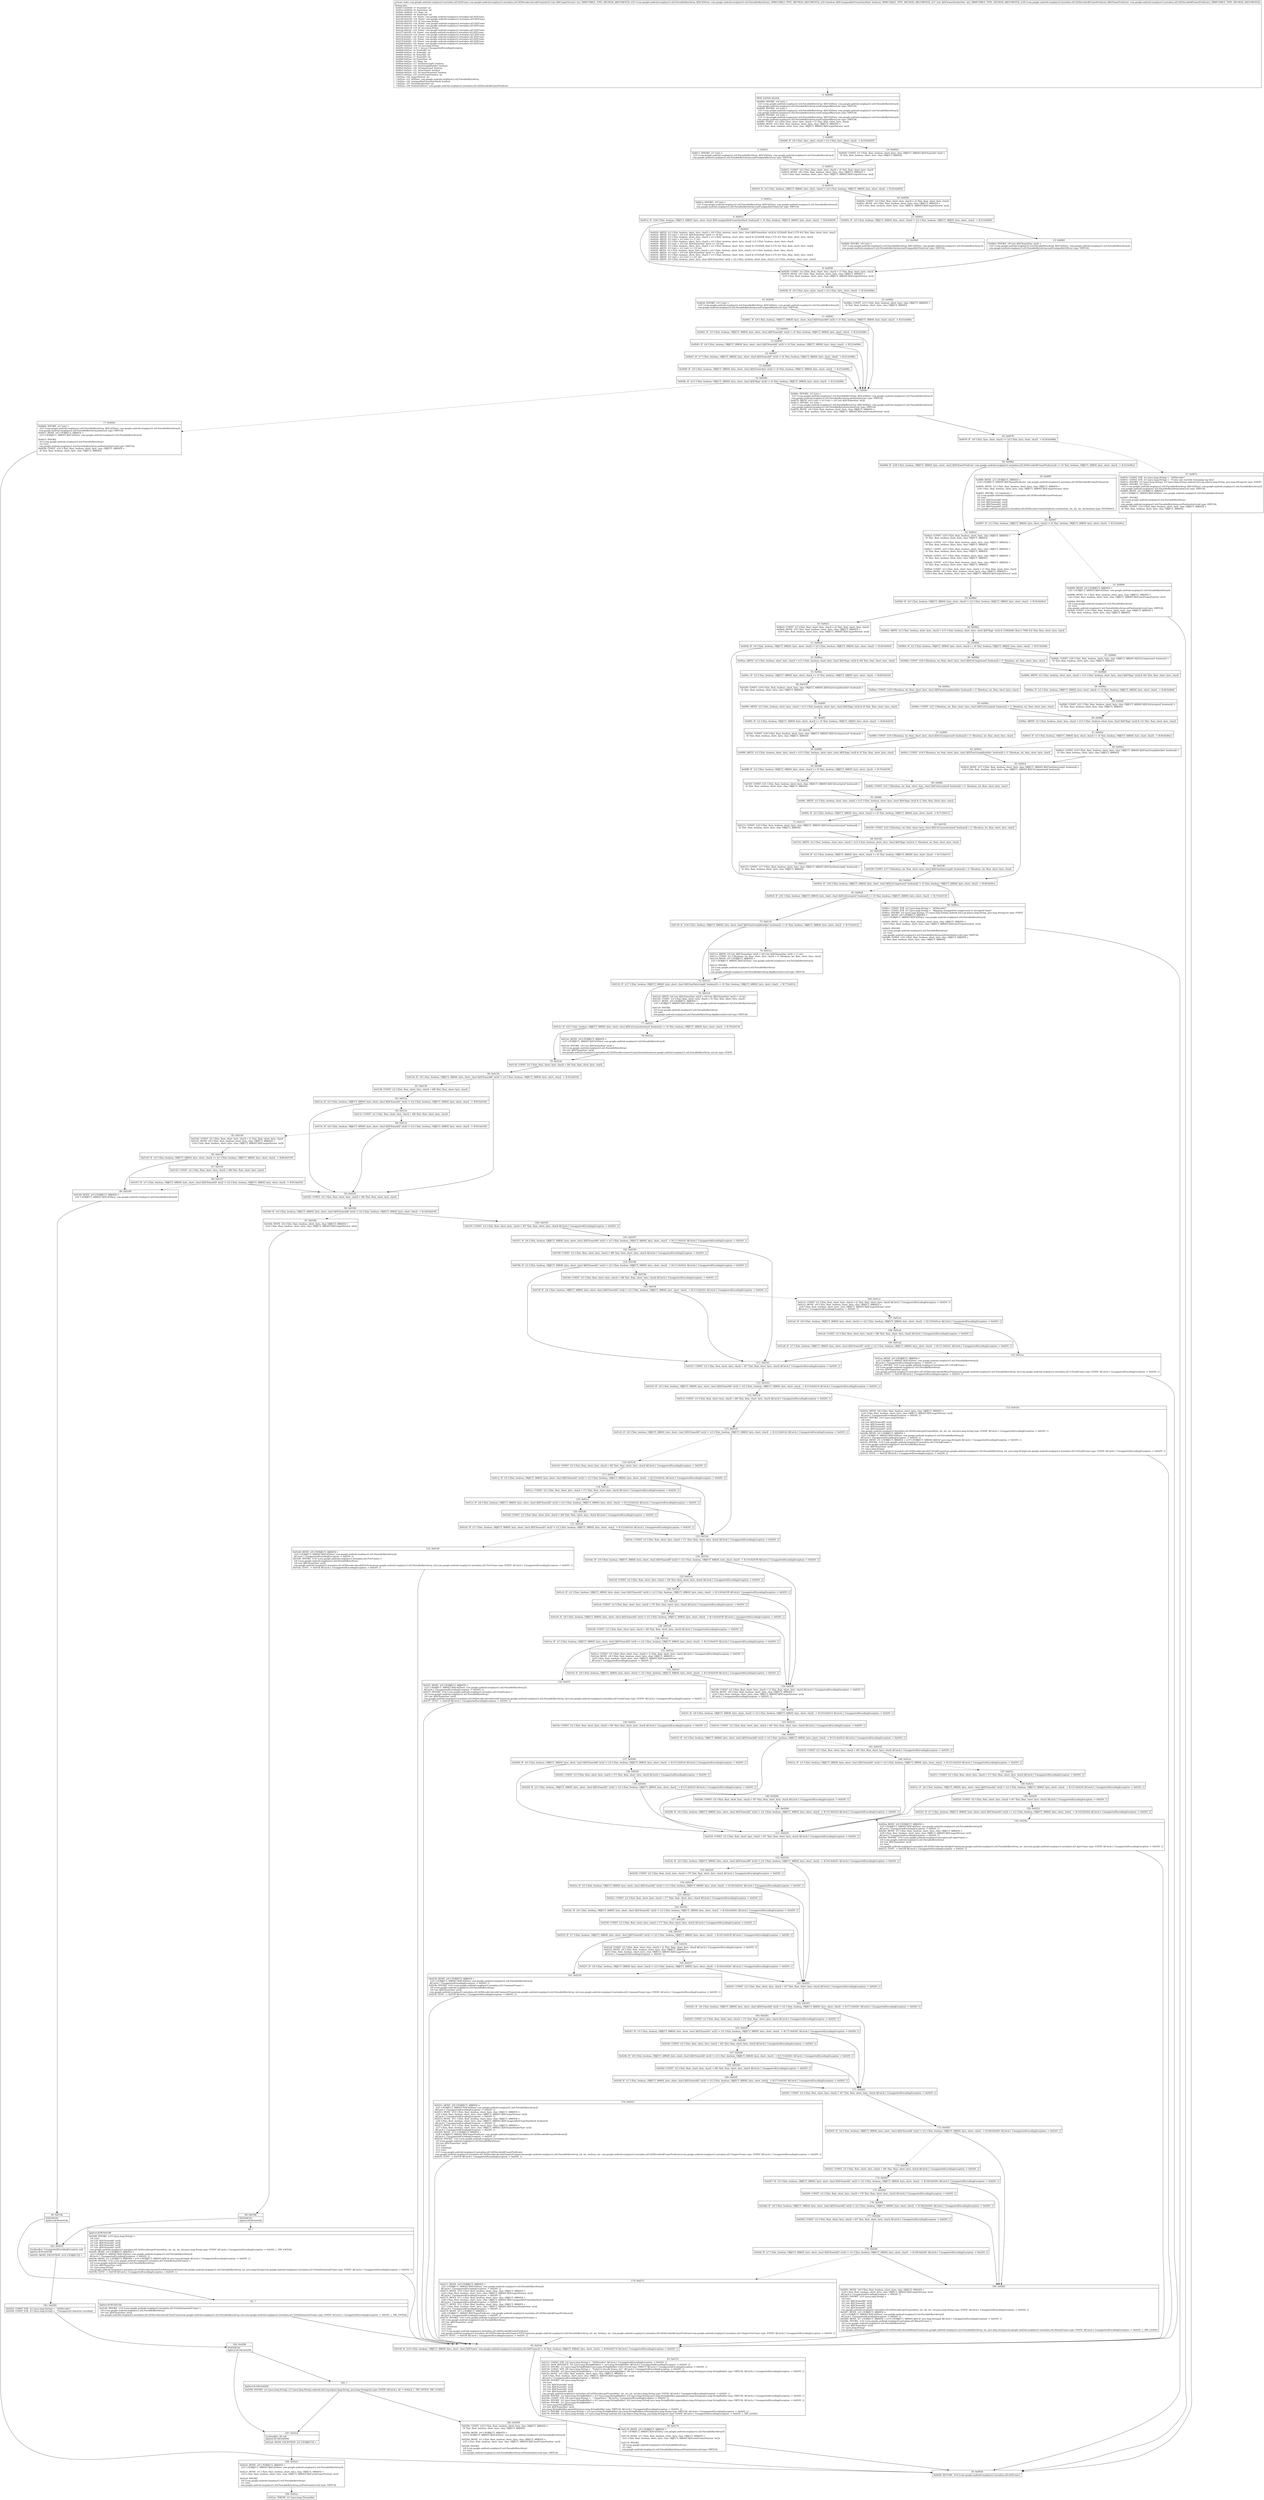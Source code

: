digraph "CFG forcom.google.android.exoplayer2.metadata.id3.Id3Decoder.decodeFrame(ILcom\/google\/android\/exoplayer2\/util\/ParsableByteArray;ZILcom\/google\/android\/exoplayer2\/metadata\/id3\/Id3Decoder$FramePredicate;)Lcom\/google\/android\/exoplayer2\/metadata\/id3\/Id3Frame;" {
Node_0 [shape=record,label="{0\:\ 0x0000|MTH_ENTER_BLOCK\l|0x0000: INVOKE  (r4 I:int) = \l  (r25 I:com.google.android.exoplayer2.util.ParsableByteArray A[D('id3Data' com.google.android.exoplayer2.util.ParsableByteArray)])\l com.google.android.exoplayer2.util.ParsableByteArray.readUnsignedByte():int type: VIRTUAL \l0x0004: INVOKE  (r5 I:int) = \l  (r25 I:com.google.android.exoplayer2.util.ParsableByteArray A[D('id3Data' com.google.android.exoplayer2.util.ParsableByteArray)])\l com.google.android.exoplayer2.util.ParsableByteArray.readUnsignedByte():int type: VIRTUAL \l0x0008: INVOKE  (r6 I:int) = \l  (r25 I:com.google.android.exoplayer2.util.ParsableByteArray A[D('id3Data' com.google.android.exoplayer2.util.ParsableByteArray)])\l com.google.android.exoplayer2.util.ParsableByteArray.readUnsignedByte():int type: VIRTUAL \l0x000c: CONST  (r2 I:?[int, float, short, byte, char]) = (3 ?[int, float, short, byte, char]) \l0x000d: MOVE  (r0 I:?[int, float, boolean, short, byte, char, OBJECT, ARRAY]) = \l  (r24 I:?[int, float, boolean, short, byte, char, OBJECT, ARRAY] A[D('majorVersion' int)])\l \l}"];
Node_1 [shape=record,label="{1\:\ 0x000f|0x000f: IF  (r0 I:?[int, byte, short, char]) \< (r2 I:?[int, byte, short, char])  \-\> B:19:0x0059 \l}"];
Node_2 [shape=record,label="{2\:\ 0x0011|0x0011: INVOKE  (r7 I:int) = \l  (r25 I:com.google.android.exoplayer2.util.ParsableByteArray A[D('id3Data' com.google.android.exoplayer2.util.ParsableByteArray)])\l com.google.android.exoplayer2.util.ParsableByteArray.readUnsignedByte():int type: VIRTUAL \l}"];
Node_3 [shape=record,label="{3\:\ 0x0015|0x0015: CONST  (r2 I:?[int, float, short, byte, char]) = (4 ?[int, float, short, byte, char]) \l0x0016: MOVE  (r0 I:?[int, float, boolean, short, byte, char, OBJECT, ARRAY]) = \l  (r24 I:?[int, float, boolean, short, byte, char, OBJECT, ARRAY] A[D('majorVersion' int)])\l \l}"];
Node_4 [shape=record,label="{4\:\ 0x0018|0x0018: IF  (r0 I:?[int, boolean, OBJECT, ARRAY, byte, short, char]) != (r2 I:?[int, boolean, OBJECT, ARRAY, byte, short, char])  \-\> B:20:0x005b \l}"];
Node_5 [shape=record,label="{5\:\ 0x001a|0x001a: INVOKE  (r9 I:int) = \l  (r25 I:com.google.android.exoplayer2.util.ParsableByteArray A[D('id3Data' com.google.android.exoplayer2.util.ParsableByteArray)])\l com.google.android.exoplayer2.util.ParsableByteArray.readUnsignedIntToInt():int type: VIRTUAL \l}"];
Node_6 [shape=record,label="{6\:\ 0x001e|0x001e: IF  (r26 I:?[int, boolean, OBJECT, ARRAY, byte, short, char] A[D('unsignedIntFrameSizeHack' boolean)]) != (0 ?[int, boolean, OBJECT, ARRAY, byte, short, char])  \-\> B:8:0x0038 \l}"];
Node_7 [shape=record,label="{7\:\ 0x0020|0x0020: ARITH  (r2 I:?[int, boolean, short, byte, char]) = (r9 I:?[int, boolean, short, byte, char] A[D('frameSize' int)]) & (255(0xff, float:3.57E\-43) ?[int, float, short, byte, char]) \l0x0022: ARITH  (r3 I:int) = (r9 I:int A[D('frameSize' int)]) \>\> (8 int) \l0x0024: ARITH  (r3 I:?[int, boolean, short, byte, char]) = (r3 I:?[int, boolean, short, byte, char]) & (255(0xff, float:3.57E\-43) ?[int, float, short, byte, char]) \l0x0026: ARITH  (r3 I:int) = (r3 I:int) \<\< (7 int) \l0x0028: ARITH  (r2 I:?[int, boolean, short, byte, char]) = (r2 I:?[int, boolean, short, byte, char]) \| (r3 I:?[int, boolean, short, byte, char]) \l0x0029: ARITH  (r3 I:int) = (r9 I:int A[D('frameSize' int)]) \>\> (16 int) \l0x002b: ARITH  (r3 I:?[int, boolean, short, byte, char]) = (r3 I:?[int, boolean, short, byte, char]) & (255(0xff, float:3.57E\-43) ?[int, float, short, byte, char]) \l0x002d: ARITH  (r3 I:int) = (r3 I:int) \<\< (14 int) \l0x002f: ARITH  (r2 I:?[int, boolean, short, byte, char]) = (r2 I:?[int, boolean, short, byte, char]) \| (r3 I:?[int, boolean, short, byte, char]) \l0x0030: ARITH  (r3 I:int) = (r9 I:int A[D('frameSize' int)]) \>\> (24 int) \l0x0032: ARITH  (r3 I:?[int, boolean, short, byte, char]) = (r3 I:?[int, boolean, short, byte, char]) & (255(0xff, float:3.57E\-43) ?[int, float, short, byte, char]) \l0x0034: ARITH  (r3 I:int) = (r3 I:int) \<\< (21 int) \l0x0036: ARITH  (r9 I:?[int, boolean, short, byte, char] A[D('frameSize' int)]) = (r2 I:?[int, boolean, short, byte, char]) \| (r3 I:?[int, boolean, short, byte, char]) \l}"];
Node_8 [shape=record,label="{8\:\ 0x0038|0x0038: CONST  (r2 I:?[int, float, short, byte, char]) = (3 ?[int, float, short, byte, char]) \l0x0039: MOVE  (r0 I:?[int, float, boolean, short, byte, char, OBJECT, ARRAY]) = \l  (r24 I:?[int, float, boolean, short, byte, char, OBJECT, ARRAY] A[D('majorVersion' int)])\l \l}"];
Node_9 [shape=record,label="{9\:\ 0x003b|0x003b: IF  (r0 I:?[int, byte, short, char]) \< (r2 I:?[int, byte, short, char])  \-\> B:24:0x006a \l}"];
Node_10 [shape=record,label="{10\:\ 0x003d|0x003d: INVOKE  (r15 I:int) = \l  (r25 I:com.google.android.exoplayer2.util.ParsableByteArray A[D('id3Data' com.google.android.exoplayer2.util.ParsableByteArray)])\l com.google.android.exoplayer2.util.ParsableByteArray.readUnsignedShort():int type: VIRTUAL \l}"];
Node_11 [shape=record,label="{11\:\ 0x0041|0x0041: IF  (r4 I:?[int, boolean, OBJECT, ARRAY, byte, short, char] A[D('frameId0' int)]) != (0 ?[int, boolean, OBJECT, ARRAY, byte, short, char])  \-\> B:25:0x006c \l}"];
Node_12 [shape=record,label="{12\:\ 0x0043|0x0043: IF  (r5 I:?[int, boolean, OBJECT, ARRAY, byte, short, char] A[D('frameId1' int)]) != (0 ?[int, boolean, OBJECT, ARRAY, byte, short, char])  \-\> B:25:0x006c \l}"];
Node_13 [shape=record,label="{13\:\ 0x0045|0x0045: IF  (r6 I:?[int, boolean, OBJECT, ARRAY, byte, short, char] A[D('frameId2' int)]) != (0 ?[int, boolean, OBJECT, ARRAY, byte, short, char])  \-\> B:25:0x006c \l}"];
Node_14 [shape=record,label="{14\:\ 0x0047|0x0047: IF  (r7 I:?[int, boolean, OBJECT, ARRAY, byte, short, char] A[D('frameId3' int)]) != (0 ?[int, boolean, OBJECT, ARRAY, byte, short, char])  \-\> B:25:0x006c \l}"];
Node_15 [shape=record,label="{15\:\ 0x0049|0x0049: IF  (r9 I:?[int, boolean, OBJECT, ARRAY, byte, short, char] A[D('frameSize' int)]) != (0 ?[int, boolean, OBJECT, ARRAY, byte, short, char])  \-\> B:25:0x006c \l}"];
Node_16 [shape=record,label="{16\:\ 0x004b|0x004b: IF  (r15 I:?[int, boolean, OBJECT, ARRAY, byte, short, char] A[D('flags' int)]) != (0 ?[int, boolean, OBJECT, ARRAY, byte, short, char])  \-\> B:25:0x006c \l}"];
Node_17 [shape=record,label="{17\:\ 0x004d|0x004d: INVOKE  (r2 I:int) = \l  (r25 I:com.google.android.exoplayer2.util.ParsableByteArray A[D('id3Data' com.google.android.exoplayer2.util.ParsableByteArray)])\l com.google.android.exoplayer2.util.ParsableByteArray.limit():int type: VIRTUAL \l0x0051: MOVE  (r0 I:?[OBJECT, ARRAY]) = \l  (r25 I:?[OBJECT, ARRAY] A[D('id3Data' com.google.android.exoplayer2.util.ParsableByteArray)])\l \l0x0053: INVOKE  \l  (r0 I:com.google.android.exoplayer2.util.ParsableByteArray)\l  (r2 I:int)\l com.google.android.exoplayer2.util.ParsableByteArray.setPosition(int):void type: VIRTUAL \l0x0056: CONST  (r16 I:?[int, float, boolean, short, byte, char, OBJECT, ARRAY]) = \l  (0 ?[int, float, boolean, short, byte, char, OBJECT, ARRAY])\l \l}"];
Node_18 [shape=record,label="{18\:\ 0x0058|0x0058: RETURN  (r16 I:com.google.android.exoplayer2.metadata.id3.Id3Frame) \l}"];
Node_19 [shape=record,label="{19\:\ 0x0059|0x0059: CONST  (r7 I:?[int, float, boolean, short, byte, char, OBJECT, ARRAY] A[D('frameId3' int)]) = \l  (0 ?[int, float, boolean, short, byte, char, OBJECT, ARRAY])\l \l}"];
Node_20 [shape=record,label="{20\:\ 0x005b|0x005b: CONST  (r2 I:?[int, float, short, byte, char]) = (3 ?[int, float, short, byte, char]) \l0x005c: MOVE  (r0 I:?[int, float, boolean, short, byte, char, OBJECT, ARRAY]) = \l  (r24 I:?[int, float, boolean, short, byte, char, OBJECT, ARRAY] A[D('majorVersion' int)])\l \l}"];
Node_21 [shape=record,label="{21\:\ 0x005e|0x005e: IF  (r0 I:?[int, boolean, OBJECT, ARRAY, byte, short, char]) != (r2 I:?[int, boolean, OBJECT, ARRAY, byte, short, char])  \-\> B:23:0x0065 \l}"];
Node_22 [shape=record,label="{22\:\ 0x0060|0x0060: INVOKE  (r9 I:int) = \l  (r25 I:com.google.android.exoplayer2.util.ParsableByteArray A[D('id3Data' com.google.android.exoplayer2.util.ParsableByteArray)])\l com.google.android.exoplayer2.util.ParsableByteArray.readUnsignedIntToInt():int type: VIRTUAL \l}"];
Node_23 [shape=record,label="{23\:\ 0x0065|0x0065: INVOKE  (r9 I:int A[D('frameSize' int)]) = \l  (r25 I:com.google.android.exoplayer2.util.ParsableByteArray A[D('id3Data' com.google.android.exoplayer2.util.ParsableByteArray)])\l com.google.android.exoplayer2.util.ParsableByteArray.readUnsignedInt24():int type: VIRTUAL \l}"];
Node_24 [shape=record,label="{24\:\ 0x006a|0x006a: CONST  (r15 I:?[int, float, boolean, short, byte, char, OBJECT, ARRAY]) = \l  (0 ?[int, float, boolean, short, byte, char, OBJECT, ARRAY])\l \l}"];
Node_25 [shape=record,label="{25\:\ 0x006c|0x006c: INVOKE  (r2 I:int) = \l  (r25 I:com.google.android.exoplayer2.util.ParsableByteArray A[D('id3Data' com.google.android.exoplayer2.util.ParsableByteArray)])\l com.google.android.exoplayer2.util.ParsableByteArray.getPosition():int type: VIRTUAL \l0x0070: ARITH  (r23 I:int) = (r2 I:int) + (r9 I:int A[D('frameSize' int)]) \l0x0072: INVOKE  (r2 I:int) = \l  (r25 I:com.google.android.exoplayer2.util.ParsableByteArray A[D('id3Data' com.google.android.exoplayer2.util.ParsableByteArray)])\l com.google.android.exoplayer2.util.ParsableByteArray.limit():int type: VIRTUAL \l0x0076: MOVE  (r0 I:?[int, float, boolean, short, byte, char, OBJECT, ARRAY]) = \l  (r23 I:?[int, float, boolean, short, byte, char, OBJECT, ARRAY] A[D('nextFramePosition' int)])\l \l}"];
Node_26 [shape=record,label="{26\:\ 0x0078|0x0078: IF  (r0 I:?[int, byte, short, char]) \<= (r2 I:?[int, byte, short, char])  \-\> B:28:0x008d \l}"];
Node_27 [shape=record,label="{27\:\ 0x007a|0x007a: CONST_STR  (r2 I:java.lang.String) =  \"Id3Decoder\" \l0x007c: CONST_STR  (r3 I:java.lang.String) =  \"Frame size exceeds remaining tag data\" \l0x007e: INVOKE  (r2 I:java.lang.String), (r3 I:java.lang.String) android.util.Log.w(java.lang.String, java.lang.String):int type: STATIC \l0x0081: INVOKE  (r2 I:int) = \l  (r25 I:com.google.android.exoplayer2.util.ParsableByteArray A[D('id3Data' com.google.android.exoplayer2.util.ParsableByteArray)])\l com.google.android.exoplayer2.util.ParsableByteArray.limit():int type: VIRTUAL \l0x0085: MOVE  (r0 I:?[OBJECT, ARRAY]) = \l  (r25 I:?[OBJECT, ARRAY] A[D('id3Data' com.google.android.exoplayer2.util.ParsableByteArray)])\l \l0x0087: INVOKE  \l  (r0 I:com.google.android.exoplayer2.util.ParsableByteArray)\l  (r2 I:int)\l com.google.android.exoplayer2.util.ParsableByteArray.setPosition(int):void type: VIRTUAL \l0x008a: CONST  (r16 I:?[int, float, boolean, short, byte, char, OBJECT, ARRAY]) = \l  (0 ?[int, float, boolean, short, byte, char, OBJECT, ARRAY])\l \l}"];
Node_28 [shape=record,label="{28\:\ 0x008d|0x008d: IF  (r28 I:?[int, boolean, OBJECT, ARRAY, byte, short, char] A[D('framePredicate' com.google.android.exoplayer2.metadata.id3.Id3Decoder$FramePredicate)]) == (0 ?[int, boolean, OBJECT, ARRAY, byte, short, char])  \-\> B:32:0x00a3 \l}"];
Node_29 [shape=record,label="{29\:\ 0x008f|0x008f: MOVE  (r2 I:?[OBJECT, ARRAY]) = \l  (r28 I:?[OBJECT, ARRAY] A[D('framePredicate' com.google.android.exoplayer2.metadata.id3.Id3Decoder$FramePredicate)])\l \l0x0091: MOVE  (r3 I:?[int, float, boolean, short, byte, char, OBJECT, ARRAY]) = \l  (r24 I:?[int, float, boolean, short, byte, char, OBJECT, ARRAY] A[D('majorVersion' int)])\l \l0x0093: INVOKE  (r2 I:boolean) = \l  (r2 I:com.google.android.exoplayer2.metadata.id3.Id3Decoder$FramePredicate)\l  (r3 I:int)\l  (r4 I:int A[D('frameId0' int)])\l  (r5 I:int A[D('frameId1' int)])\l  (r6 I:int A[D('frameId2' int)])\l  (r7 I:int A[D('frameId3' int)])\l com.google.android.exoplayer2.metadata.id3.Id3Decoder.FramePredicate.evaluate(int, int, int, int, int):boolean type: INTERFACE \l}"];
Node_30 [shape=record,label="{30\:\ 0x0097|0x0097: IF  (r2 I:?[int, boolean, OBJECT, ARRAY, byte, short, char]) != (0 ?[int, boolean, OBJECT, ARRAY, byte, short, char])  \-\> B:32:0x00a3 \l}"];
Node_31 [shape=record,label="{31\:\ 0x0099|0x0099: MOVE  (r0 I:?[OBJECT, ARRAY]) = \l  (r25 I:?[OBJECT, ARRAY] A[D('id3Data' com.google.android.exoplayer2.util.ParsableByteArray)])\l \l0x009b: MOVE  (r1 I:?[int, float, boolean, short, byte, char, OBJECT, ARRAY]) = \l  (r23 I:?[int, float, boolean, short, byte, char, OBJECT, ARRAY] A[D('nextFramePosition' int)])\l \l0x009d: INVOKE  \l  (r0 I:com.google.android.exoplayer2.util.ParsableByteArray)\l  (r1 I:int)\l com.google.android.exoplayer2.util.ParsableByteArray.setPosition(int):void type: VIRTUAL \l0x00a0: CONST  (r16 I:?[int, float, boolean, short, byte, char, OBJECT, ARRAY]) = \l  (0 ?[int, float, boolean, short, byte, char, OBJECT, ARRAY])\l \l}"];
Node_32 [shape=record,label="{32\:\ 0x00a3|0x00a3: CONST  (r20 I:?[int, float, boolean, short, byte, char, OBJECT, ARRAY]) = \l  (0 ?[int, float, boolean, short, byte, char, OBJECT, ARRAY])\l \l0x00a5: CONST  (r21 I:?[int, float, boolean, short, byte, char, OBJECT, ARRAY]) = \l  (0 ?[int, float, boolean, short, byte, char, OBJECT, ARRAY])\l \l0x00a7: CONST  (r22 I:?[int, float, boolean, short, byte, char, OBJECT, ARRAY]) = \l  (0 ?[int, float, boolean, short, byte, char, OBJECT, ARRAY])\l \l0x00a9: CONST  (r17 I:?[int, float, boolean, short, byte, char, OBJECT, ARRAY]) = \l  (0 ?[int, float, boolean, short, byte, char, OBJECT, ARRAY])\l \l0x00ab: CONST  (r18 I:?[int, float, boolean, short, byte, char, OBJECT, ARRAY]) = \l  (0 ?[int, float, boolean, short, byte, char, OBJECT, ARRAY])\l \l0x00ad: CONST  (r2 I:?[int, float, short, byte, char]) = (3 ?[int, float, short, byte, char]) \l0x00ae: MOVE  (r0 I:?[int, float, boolean, short, byte, char, OBJECT, ARRAY]) = \l  (r24 I:?[int, float, boolean, short, byte, char, OBJECT, ARRAY] A[D('majorVersion' int)])\l \l}"];
Node_33 [shape=record,label="{33\:\ 0x00b0|0x00b0: IF  (r0 I:?[int, boolean, OBJECT, ARRAY, byte, short, char]) != (r2 I:?[int, boolean, OBJECT, ARRAY, byte, short, char])  \-\> B:50:0x00e5 \l}"];
Node_34 [shape=record,label="{34\:\ 0x00b2|0x00b2: ARITH  (r2 I:?[int, boolean, short, byte, char]) = (r15 I:?[int, boolean, short, byte, char] A[D('flags' int)]) & (128(0x80, float:1.794E\-43) ?[int, float, short, byte, char]) \l}"];
Node_35 [shape=record,label="{35\:\ 0x00b4|0x00b4: IF  (r2 I:?[int, boolean, OBJECT, ARRAY, byte, short, char]) == (0 ?[int, boolean, OBJECT, ARRAY, byte, short, char])  \-\> B:47:0x00dc \l}"];
Node_36 [shape=record,label="{36\:\ 0x00b6|0x00b6: CONST  (r20 I:?[boolean, int, float, short, byte, char] A[D('isCompressed' boolean)]) = (1 ?[boolean, int, float, short, byte, char]) \l}"];
Node_37 [shape=record,label="{37\:\ 0x00b8|0x00b8: ARITH  (r2 I:?[int, boolean, short, byte, char]) = (r15 I:?[int, boolean, short, byte, char] A[D('flags' int)]) & (64 ?[int, float, short, byte, char]) \l}"];
Node_38 [shape=record,label="{38\:\ 0x00ba|0x00ba: IF  (r2 I:?[int, boolean, OBJECT, ARRAY, byte, short, char]) == (0 ?[int, boolean, OBJECT, ARRAY, byte, short, char])  \-\> B:48:0x00df \l}"];
Node_39 [shape=record,label="{39\:\ 0x00bc|0x00bc: CONST  (r21 I:?[boolean, int, float, short, byte, char] A[D('isEncrypted' boolean)]) = (1 ?[boolean, int, float, short, byte, char]) \l}"];
Node_40 [shape=record,label="{40\:\ 0x00be|0x00be: ARITH  (r2 I:?[int, boolean, short, byte, char]) = (r15 I:?[int, boolean, short, byte, char] A[D('flags' int)]) & (32 ?[int, float, short, byte, char]) \l}"];
Node_41 [shape=record,label="{41\:\ 0x00c0|0x00c0: IF  (r2 I:?[int, boolean, OBJECT, ARRAY, byte, short, char]) == (0 ?[int, boolean, OBJECT, ARRAY, byte, short, char])  \-\> B:49:0x00e2 \l}"];
Node_42 [shape=record,label="{42\:\ 0x00c2|0x00c2: CONST  (r18 I:?[boolean, int, float, short, byte, char] A[D('hasGroupIdentifier' boolean)]) = (1 ?[boolean, int, float, short, byte, char]) \l}"];
Node_43 [shape=record,label="{43\:\ 0x00c4|0x00c4: MOVE  (r17 I:?[int, float, boolean, short, byte, char, OBJECT, ARRAY] A[D('hasDataLength' boolean)]) = \l  (r20 I:?[int, float, boolean, short, byte, char, OBJECT, ARRAY] A[D('isCompressed' boolean)])\l \l}"];
Node_44 [shape=record,label="{44\:\ 0x00c6|0x00c6: IF  (r20 I:?[int, boolean, OBJECT, ARRAY, byte, short, char] A[D('isCompressed' boolean)]) != (0 ?[int, boolean, OBJECT, ARRAY, byte, short, char])  \-\> B:46:0x00ca \l}"];
Node_45 [shape=record,label="{45\:\ 0x00c8|0x00c8: IF  (r21 I:?[int, boolean, OBJECT, ARRAY, byte, short, char] A[D('isEncrypted' boolean)]) == (0 ?[int, boolean, OBJECT, ARRAY, byte, short, char])  \-\> B:73:0x0118 \l}"];
Node_46 [shape=record,label="{46\:\ 0x00ca|0x00ca: CONST_STR  (r2 I:java.lang.String) =  \"Id3Decoder\" \l0x00cc: CONST_STR  (r3 I:java.lang.String) =  \"Skipping unsupported compressed or encrypted frame\" \l0x00ce: INVOKE  (r2 I:java.lang.String), (r3 I:java.lang.String) android.util.Log.w(java.lang.String, java.lang.String):int type: STATIC \l0x00d1: MOVE  (r0 I:?[OBJECT, ARRAY]) = \l  (r25 I:?[OBJECT, ARRAY] A[D('id3Data' com.google.android.exoplayer2.util.ParsableByteArray)])\l \l0x00d3: MOVE  (r1 I:?[int, float, boolean, short, byte, char, OBJECT, ARRAY]) = \l  (r23 I:?[int, float, boolean, short, byte, char, OBJECT, ARRAY] A[D('nextFramePosition' int)])\l \l0x00d5: INVOKE  \l  (r0 I:com.google.android.exoplayer2.util.ParsableByteArray)\l  (r1 I:int)\l com.google.android.exoplayer2.util.ParsableByteArray.setPosition(int):void type: VIRTUAL \l0x00d8: CONST  (r16 I:?[int, float, boolean, short, byte, char, OBJECT, ARRAY]) = \l  (0 ?[int, float, boolean, short, byte, char, OBJECT, ARRAY])\l \l}"];
Node_47 [shape=record,label="{47\:\ 0x00dc|0x00dc: CONST  (r20 I:?[int, float, boolean, short, byte, char, OBJECT, ARRAY] A[D('isCompressed' boolean)]) = \l  (0 ?[int, float, boolean, short, byte, char, OBJECT, ARRAY])\l \l}"];
Node_48 [shape=record,label="{48\:\ 0x00df|0x00df: CONST  (r21 I:?[int, float, boolean, short, byte, char, OBJECT, ARRAY] A[D('isEncrypted' boolean)]) = \l  (0 ?[int, float, boolean, short, byte, char, OBJECT, ARRAY])\l \l}"];
Node_49 [shape=record,label="{49\:\ 0x00e2|0x00e2: CONST  (r18 I:?[int, float, boolean, short, byte, char, OBJECT, ARRAY] A[D('hasGroupIdentifier' boolean)]) = \l  (0 ?[int, float, boolean, short, byte, char, OBJECT, ARRAY])\l \l}"];
Node_50 [shape=record,label="{50\:\ 0x00e5|0x00e5: CONST  (r2 I:?[int, float, short, byte, char]) = (4 ?[int, float, short, byte, char]) \l0x00e6: MOVE  (r0 I:?[int, float, boolean, short, byte, char, OBJECT, ARRAY]) = \l  (r24 I:?[int, float, boolean, short, byte, char, OBJECT, ARRAY] A[D('majorVersion' int)])\l \l}"];
Node_51 [shape=record,label="{51\:\ 0x00e8|0x00e8: IF  (r0 I:?[int, boolean, OBJECT, ARRAY, byte, short, char]) != (r2 I:?[int, boolean, OBJECT, ARRAY, byte, short, char])  \-\> B:44:0x00c6 \l}"];
Node_52 [shape=record,label="{52\:\ 0x00ea|0x00ea: ARITH  (r2 I:?[int, boolean, short, byte, char]) = (r15 I:?[int, boolean, short, byte, char] A[D('flags' int)]) & (64 ?[int, float, short, byte, char]) \l}"];
Node_53 [shape=record,label="{53\:\ 0x00ec|0x00ec: IF  (r2 I:?[int, boolean, OBJECT, ARRAY, byte, short, char]) == (0 ?[int, boolean, OBJECT, ARRAY, byte, short, char])  \-\> B:68:0x0109 \l}"];
Node_54 [shape=record,label="{54\:\ 0x00ee|0x00ee: CONST  (r18 I:?[boolean, int, float, short, byte, char] A[D('hasGroupIdentifier' boolean)]) = (1 ?[boolean, int, float, short, byte, char]) \l}"];
Node_55 [shape=record,label="{55\:\ 0x00f0|0x00f0: ARITH  (r2 I:?[int, boolean, short, byte, char]) = (r15 I:?[int, boolean, short, byte, char] A[D('flags' int)]) & (8 ?[int, float, short, byte, char]) \l}"];
Node_56 [shape=record,label="{56\:\ 0x00f2|0x00f2: IF  (r2 I:?[int, boolean, OBJECT, ARRAY, byte, short, char]) == (0 ?[int, boolean, OBJECT, ARRAY, byte, short, char])  \-\> B:69:0x010c \l}"];
Node_57 [shape=record,label="{57\:\ 0x00f4|0x00f4: CONST  (r20 I:?[boolean, int, float, short, byte, char] A[D('isCompressed' boolean)]) = (1 ?[boolean, int, float, short, byte, char]) \l}"];
Node_58 [shape=record,label="{58\:\ 0x00f6|0x00f6: ARITH  (r2 I:?[int, boolean, short, byte, char]) = (r15 I:?[int, boolean, short, byte, char] A[D('flags' int)]) & (4 ?[int, float, short, byte, char]) \l}"];
Node_59 [shape=record,label="{59\:\ 0x00f8|0x00f8: IF  (r2 I:?[int, boolean, OBJECT, ARRAY, byte, short, char]) == (0 ?[int, boolean, OBJECT, ARRAY, byte, short, char])  \-\> B:70:0x010f \l}"];
Node_60 [shape=record,label="{60\:\ 0x00fa|0x00fa: CONST  (r21 I:?[boolean, int, float, short, byte, char] A[D('isEncrypted' boolean)]) = (1 ?[boolean, int, float, short, byte, char]) \l}"];
Node_61 [shape=record,label="{61\:\ 0x00fc|0x00fc: ARITH  (r2 I:?[int, boolean, short, byte, char]) = (r15 I:?[int, boolean, short, byte, char] A[D('flags' int)]) & (2 ?[int, float, short, byte, char]) \l}"];
Node_62 [shape=record,label="{62\:\ 0x00fe|0x00fe: IF  (r2 I:?[int, boolean, OBJECT, ARRAY, byte, short, char]) == (0 ?[int, boolean, OBJECT, ARRAY, byte, short, char])  \-\> B:71:0x0112 \l}"];
Node_63 [shape=record,label="{63\:\ 0x0100|0x0100: CONST  (r22 I:?[boolean, int, float, short, byte, char] A[D('isUnsynchronized' boolean)]) = (1 ?[boolean, int, float, short, byte, char]) \l}"];
Node_64 [shape=record,label="{64\:\ 0x0102|0x0102: ARITH  (r2 I:?[int, boolean, short, byte, char]) = (r15 I:?[int, boolean, short, byte, char] A[D('flags' int)]) & (1 ?[boolean, int, float, short, byte, char]) \l}"];
Node_65 [shape=record,label="{65\:\ 0x0104|0x0104: IF  (r2 I:?[int, boolean, OBJECT, ARRAY, byte, short, char]) == (0 ?[int, boolean, OBJECT, ARRAY, byte, short, char])  \-\> B:72:0x0115 \l}"];
Node_66 [shape=record,label="{66\:\ 0x0106|0x0106: CONST  (r17 I:?[boolean, int, float, short, byte, char] A[D('hasDataLength' boolean)]) = (1 ?[boolean, int, float, short, byte, char]) \l}"];
Node_68 [shape=record,label="{68\:\ 0x0109|0x0109: CONST  (r18 I:?[int, float, boolean, short, byte, char, OBJECT, ARRAY] A[D('hasGroupIdentifier' boolean)]) = \l  (0 ?[int, float, boolean, short, byte, char, OBJECT, ARRAY])\l \l}"];
Node_69 [shape=record,label="{69\:\ 0x010c|0x010c: CONST  (r20 I:?[int, float, boolean, short, byte, char, OBJECT, ARRAY] A[D('isCompressed' boolean)]) = \l  (0 ?[int, float, boolean, short, byte, char, OBJECT, ARRAY])\l \l}"];
Node_70 [shape=record,label="{70\:\ 0x010f|0x010f: CONST  (r21 I:?[int, float, boolean, short, byte, char, OBJECT, ARRAY] A[D('isEncrypted' boolean)]) = \l  (0 ?[int, float, boolean, short, byte, char, OBJECT, ARRAY])\l \l}"];
Node_71 [shape=record,label="{71\:\ 0x0112|0x0112: CONST  (r22 I:?[int, float, boolean, short, byte, char, OBJECT, ARRAY] A[D('isUnsynchronized' boolean)]) = \l  (0 ?[int, float, boolean, short, byte, char, OBJECT, ARRAY])\l \l}"];
Node_72 [shape=record,label="{72\:\ 0x0115|0x0115: CONST  (r17 I:?[int, float, boolean, short, byte, char, OBJECT, ARRAY] A[D('hasDataLength' boolean)]) = \l  (0 ?[int, float, boolean, short, byte, char, OBJECT, ARRAY])\l \l}"];
Node_73 [shape=record,label="{73\:\ 0x0118|0x0118: IF  (r18 I:?[int, boolean, OBJECT, ARRAY, byte, short, char] A[D('hasGroupIdentifier' boolean)]) == (0 ?[int, boolean, OBJECT, ARRAY, byte, short, char])  \-\> B:75:0x0122 \l}"];
Node_74 [shape=record,label="{74\:\ 0x011a|0x011a: ARITH  (r9 I:int A[D('frameSize' int)]) = (r9 I:int A[D('frameSize' int)]) + (\-1 int) \l0x011c: CONST  (r2 I:?[boolean, int, float, short, byte, char]) = (1 ?[boolean, int, float, short, byte, char]) \l0x011d: MOVE  (r0 I:?[OBJECT, ARRAY]) = \l  (r25 I:?[OBJECT, ARRAY] A[D('id3Data' com.google.android.exoplayer2.util.ParsableByteArray)])\l \l0x011f: INVOKE  \l  (r0 I:com.google.android.exoplayer2.util.ParsableByteArray)\l  (r2 I:int)\l com.google.android.exoplayer2.util.ParsableByteArray.skipBytes(int):void type: VIRTUAL \l}"];
Node_75 [shape=record,label="{75\:\ 0x0122|0x0122: IF  (r17 I:?[int, boolean, OBJECT, ARRAY, byte, short, char] A[D('hasDataLength' boolean)]) == (0 ?[int, boolean, OBJECT, ARRAY, byte, short, char])  \-\> B:77:0x012c \l}"];
Node_76 [shape=record,label="{76\:\ 0x0124|0x0124: ARITH  (r9 I:int A[D('frameSize' int)]) = (r9 I:int A[D('frameSize' int)]) + (\-4 int) \l0x0126: CONST  (r2 I:?[int, float, short, byte, char]) = (4 ?[int, float, short, byte, char]) \l0x0127: MOVE  (r0 I:?[OBJECT, ARRAY]) = \l  (r25 I:?[OBJECT, ARRAY] A[D('id3Data' com.google.android.exoplayer2.util.ParsableByteArray)])\l \l0x0129: INVOKE  \l  (r0 I:com.google.android.exoplayer2.util.ParsableByteArray)\l  (r2 I:int)\l com.google.android.exoplayer2.util.ParsableByteArray.skipBytes(int):void type: VIRTUAL \l}"];
Node_77 [shape=record,label="{77\:\ 0x012c|0x012c: IF  (r22 I:?[int, boolean, OBJECT, ARRAY, byte, short, char] A[D('isUnsynchronized' boolean)]) == (0 ?[int, boolean, OBJECT, ARRAY, byte, short, char])  \-\> B:79:0x0134 \l}"];
Node_78 [shape=record,label="{78\:\ 0x012e|0x012e: MOVE  (r0 I:?[OBJECT, ARRAY]) = \l  (r25 I:?[OBJECT, ARRAY] A[D('id3Data' com.google.android.exoplayer2.util.ParsableByteArray)])\l \l0x0130: INVOKE  (r9 I:int A[D('frameSize' int)]) = \l  (r0 I:com.google.android.exoplayer2.util.ParsableByteArray)\l  (r9 I:int A[D('frameSize' int)])\l com.google.android.exoplayer2.metadata.id3.Id3Decoder.removeUnsynchronization(com.google.android.exoplayer2.util.ParsableByteArray, int):int type: STATIC \l}"];
Node_79 [shape=record,label="{79\:\ 0x0134|0x0134: CONST  (r2 I:?[int, float, short, byte, char]) = (84 ?[int, float, short, byte, char]) \l}"];
Node_80 [shape=record,label="{80\:\ 0x0136|0x0136: IF  (r4 I:?[int, boolean, OBJECT, ARRAY, byte, short, char] A[D('frameId0' int)]) != (r2 I:?[int, boolean, OBJECT, ARRAY, byte, short, char])  \-\> B:95:0x0182 \l}"];
Node_81 [shape=record,label="{81\:\ 0x0138|0x0138: CONST  (r2 I:?[int, float, short, byte, char]) = (88 ?[int, float, short, byte, char]) \l}"];
Node_82 [shape=record,label="{82\:\ 0x013a|0x013a: IF  (r5 I:?[int, boolean, OBJECT, ARRAY, byte, short, char] A[D('frameId1' int)]) != (r2 I:?[int, boolean, OBJECT, ARRAY, byte, short, char])  \-\> B:95:0x0182 \l}"];
Node_83 [shape=record,label="{83\:\ 0x013c|0x013c: CONST  (r2 I:?[int, float, short, byte, char]) = (88 ?[int, float, short, byte, char]) \l}"];
Node_84 [shape=record,label="{84\:\ 0x013e|0x013e: IF  (r6 I:?[int, boolean, OBJECT, ARRAY, byte, short, char] A[D('frameId2' int)]) != (r2 I:?[int, boolean, OBJECT, ARRAY, byte, short, char])  \-\> B:95:0x0182 \l}"];
Node_85 [shape=record,label="{85\:\ 0x0140|0x0140: CONST  (r2 I:?[int, float, short, byte, char]) = (2 ?[int, float, short, byte, char]) \l0x0141: MOVE  (r0 I:?[int, float, boolean, short, byte, char, OBJECT, ARRAY]) = \l  (r24 I:?[int, float, boolean, short, byte, char, OBJECT, ARRAY] A[D('majorVersion' int)])\l \l}"];
Node_86 [shape=record,label="{86\:\ 0x0143|0x0143: IF  (r0 I:?[int, boolean, OBJECT, ARRAY, byte, short, char]) == (r2 I:?[int, boolean, OBJECT, ARRAY, byte, short, char])  \-\> B:89:0x0149 \l}"];
Node_87 [shape=record,label="{87\:\ 0x0145|0x0145: CONST  (r2 I:?[int, float, short, byte, char]) = (88 ?[int, float, short, byte, char]) \l}"];
Node_88 [shape=record,label="{88\:\ 0x0147|0x0147: IF  (r7 I:?[int, boolean, OBJECT, ARRAY, byte, short, char] A[D('frameId3' int)]) != (r2 I:?[int, boolean, OBJECT, ARRAY, byte, short, char])  \-\> B:95:0x0182 \l}"];
Node_89 [shape=record,label="{89\:\ 0x0149|0x0149: MOVE  (r0 I:?[OBJECT, ARRAY]) = \l  (r25 I:?[OBJECT, ARRAY] A[D('id3Data' com.google.android.exoplayer2.util.ParsableByteArray)])\l \l}"];
Node_90 [shape=record,label="{90\:\ 0x014b|SYNTHETIC\lSplitter:B:90:0x014b\l}"];
Node_91 [shape=record,label="{91\:\ ?|Splitter:B:90:0x014b\l|0x014b: INVOKE  (r16 I:com.google.android.exoplayer2.metadata.id3.TextInformationFrame) = \l  (r0 I:com.google.android.exoplayer2.util.ParsableByteArray)\l  (r9 I:int A[D('frameSize' int)])\l com.google.android.exoplayer2.metadata.id3.Id3Decoder.decodeTxxxFrame(com.google.android.exoplayer2.util.ParsableByteArray, int):com.google.android.exoplayer2.metadata.id3.TextInformationFrame type: STATIC A[Catch:\{ UnsupportedEncodingException \-\> 0x0291 \}, TRY_ENTER]\l}"];
Node_92 [shape=record,label="{92\:\ 0x014f|0x014f: IF  (r16 I:?[int, boolean, OBJECT, ARRAY, byte, short, char] A[D('frame' com.google.android.exoplayer2.metadata.id3.Id3Frame)]) != (0 ?[int, boolean, OBJECT, ARRAY, byte, short, char])  \-\> B:94:0x0179 A[Catch:\{ UnsupportedEncodingException \-\> 0x0291 \}]\l}"];
Node_93 [shape=record,label="{93\:\ 0x0151|0x0151: CONST_STR  (r2 I:java.lang.String) =  \"Id3Decoder\" A[Catch:\{ UnsupportedEncodingException \-\> 0x0291 \}]\l0x0153: NEW_INSTANCE  (r3 I:java.lang.StringBuilder) =  java.lang.StringBuilder A[Catch:\{ UnsupportedEncodingException \-\> 0x0291 \}]\l0x0155: INVOKE  (r3 I:java.lang.StringBuilder) java.lang.StringBuilder.\<init\>():void type: DIRECT A[Catch:\{ UnsupportedEncodingException \-\> 0x0291 \}]\l0x0158: CONST_STR  (r8 I:java.lang.String) =  \"Failed to decode frame: id=\" A[Catch:\{ UnsupportedEncodingException \-\> 0x0291 \}]\l0x015a: INVOKE  (r3 I:java.lang.StringBuilder) = (r3 I:java.lang.StringBuilder), (r8 I:java.lang.String) java.lang.StringBuilder.append(java.lang.String):java.lang.StringBuilder type: VIRTUAL A[Catch:\{ UnsupportedEncodingException \-\> 0x0291 \}]\l0x015e: MOVE  (r0 I:?[int, float, boolean, short, byte, char, OBJECT, ARRAY]) = \l  (r24 I:?[int, float, boolean, short, byte, char, OBJECT, ARRAY] A[D('majorVersion' int)])\l A[Catch:\{ UnsupportedEncodingException \-\> 0x0291 \}]\l0x0160: INVOKE  (r8 I:java.lang.String) = \l  (r0 I:int)\l  (r4 I:int A[D('frameId0' int)])\l  (r5 I:int A[D('frameId1' int)])\l  (r6 I:int A[D('frameId2' int)])\l  (r7 I:int A[D('frameId3' int)])\l com.google.android.exoplayer2.metadata.id3.Id3Decoder.getFrameId(int, int, int, int, int):java.lang.String type: STATIC A[Catch:\{ UnsupportedEncodingException \-\> 0x0291 \}]\l0x0164: INVOKE  (r3 I:java.lang.StringBuilder) = (r3 I:java.lang.StringBuilder), (r8 I:java.lang.String) java.lang.StringBuilder.append(java.lang.String):java.lang.StringBuilder type: VIRTUAL A[Catch:\{ UnsupportedEncodingException \-\> 0x0291 \}]\l0x0168: CONST_STR  (r8 I:java.lang.String) =  \", frameSize=\" A[Catch:\{ UnsupportedEncodingException \-\> 0x0291 \}]\l0x016a: INVOKE  (r3 I:java.lang.StringBuilder) = (r3 I:java.lang.StringBuilder), (r8 I:java.lang.String) java.lang.StringBuilder.append(java.lang.String):java.lang.StringBuilder type: VIRTUAL A[Catch:\{ UnsupportedEncodingException \-\> 0x0291 \}]\l0x016e: INVOKE  (r3 I:java.lang.StringBuilder) = \l  (r3 I:java.lang.StringBuilder)\l  (r9 I:int A[D('frameSize' int)])\l java.lang.StringBuilder.append(int):java.lang.StringBuilder type: VIRTUAL A[Catch:\{ UnsupportedEncodingException \-\> 0x0291 \}]\l0x0172: INVOKE  (r3 I:java.lang.String) = (r3 I:java.lang.StringBuilder) java.lang.StringBuilder.toString():java.lang.String type: VIRTUAL A[Catch:\{ UnsupportedEncodingException \-\> 0x0291 \}]\l0x0176: INVOKE  (r2 I:java.lang.String), (r3 I:java.lang.String) android.util.Log.w(java.lang.String, java.lang.String):int type: STATIC A[Catch:\{ UnsupportedEncodingException \-\> 0x0291 \}, TRY_LEAVE]\l}"];
Node_94 [shape=record,label="{94\:\ 0x0179|0x0179: MOVE  (r0 I:?[OBJECT, ARRAY]) = \l  (r25 I:?[OBJECT, ARRAY] A[D('id3Data' com.google.android.exoplayer2.util.ParsableByteArray)])\l \l0x017b: MOVE  (r1 I:?[int, float, boolean, short, byte, char, OBJECT, ARRAY]) = \l  (r23 I:?[int, float, boolean, short, byte, char, OBJECT, ARRAY] A[D('nextFramePosition' int)])\l \l0x017d: INVOKE  \l  (r0 I:com.google.android.exoplayer2.util.ParsableByteArray)\l  (r1 I:int)\l com.google.android.exoplayer2.util.ParsableByteArray.setPosition(int):void type: VIRTUAL \l}"];
Node_95 [shape=record,label="{95\:\ 0x0182|0x0182: CONST  (r2 I:?[int, float, short, byte, char]) = (84 ?[int, float, short, byte, char]) \l}"];
Node_96 [shape=record,label="{96\:\ 0x0184|0x0184: IF  (r4 I:?[int, boolean, OBJECT, ARRAY, byte, short, char] A[D('frameId0' int)]) != (r2 I:?[int, boolean, OBJECT, ARRAY, byte, short, char])  \-\> B:100:0x0195 \l}"];
Node_97 [shape=record,label="{97\:\ 0x0186|0x0186: MOVE  (r0 I:?[int, float, boolean, short, byte, char, OBJECT, ARRAY]) = \l  (r24 I:?[int, float, boolean, short, byte, char, OBJECT, ARRAY] A[D('majorVersion' int)])\l \l}"];
Node_98 [shape=record,label="{98\:\ 0x0188|SYNTHETIC\lSplitter:B:98:0x0188\l}"];
Node_99 [shape=record,label="{99\:\ ?|Splitter:B:98:0x0188\l|0x0188: INVOKE  (r19 I:java.lang.String) = \l  (r0 I:int)\l  (r4 I:int A[D('frameId0' int)])\l  (r5 I:int A[D('frameId1' int)])\l  (r6 I:int A[D('frameId2' int)])\l  (r7 I:int A[D('frameId3' int)])\l com.google.android.exoplayer2.metadata.id3.Id3Decoder.getFrameId(int, int, int, int, int):java.lang.String type: STATIC A[Catch:\{ UnsupportedEncodingException \-\> 0x0291 \}, TRY_ENTER]\l0x018c: MOVE  (r0 I:?[OBJECT, ARRAY]) = \l  (r25 I:?[OBJECT, ARRAY] A[D('id3Data' com.google.android.exoplayer2.util.ParsableByteArray)])\l A[Catch:\{ UnsupportedEncodingException \-\> 0x0291 \}]\l0x018e: MOVE  (r1 I:?[OBJECT, ARRAY]) = (r19 I:?[OBJECT, ARRAY] A[D('id' java.lang.String)]) A[Catch:\{ UnsupportedEncodingException \-\> 0x0291 \}]\l0x0190: INVOKE  (r16 I:com.google.android.exoplayer2.metadata.id3.TextInformationFrame) = \l  (r0 I:com.google.android.exoplayer2.util.ParsableByteArray)\l  (r9 I:int A[D('frameSize' int)])\l  (r1 I:java.lang.String)\l com.google.android.exoplayer2.metadata.id3.Id3Decoder.decodeTextInformationFrame(com.google.android.exoplayer2.util.ParsableByteArray, int, java.lang.String):com.google.android.exoplayer2.metadata.id3.TextInformationFrame type: STATIC A[Catch:\{ UnsupportedEncodingException \-\> 0x0291 \}]\l0x0194: GOTO  \-\> 0x014f A[Catch:\{ UnsupportedEncodingException \-\> 0x0291 \}]\l}"];
Node_100 [shape=record,label="{100\:\ 0x0195|0x0195: CONST  (r2 I:?[int, float, short, byte, char]) = (87 ?[int, float, short, byte, char]) A[Catch:\{ UnsupportedEncodingException \-\> 0x0291 \}]\l}"];
Node_101 [shape=record,label="{101\:\ 0x0197|0x0197: IF  (r4 I:?[int, boolean, OBJECT, ARRAY, byte, short, char] A[D('frameId0' int)]) != (r2 I:?[int, boolean, OBJECT, ARRAY, byte, short, char])  \-\> B:111:0x01b1 A[Catch:\{ UnsupportedEncodingException \-\> 0x0291 \}]\l}"];
Node_102 [shape=record,label="{102\:\ 0x0199|0x0199: CONST  (r2 I:?[int, float, short, byte, char]) = (88 ?[int, float, short, byte, char]) A[Catch:\{ UnsupportedEncodingException \-\> 0x0291 \}]\l}"];
Node_103 [shape=record,label="{103\:\ 0x019b|0x019b: IF  (r5 I:?[int, boolean, OBJECT, ARRAY, byte, short, char] A[D('frameId1' int)]) != (r2 I:?[int, boolean, OBJECT, ARRAY, byte, short, char])  \-\> B:111:0x01b1 A[Catch:\{ UnsupportedEncodingException \-\> 0x0291 \}]\l}"];
Node_104 [shape=record,label="{104\:\ 0x019d|0x019d: CONST  (r2 I:?[int, float, short, byte, char]) = (88 ?[int, float, short, byte, char]) A[Catch:\{ UnsupportedEncodingException \-\> 0x0291 \}]\l}"];
Node_105 [shape=record,label="{105\:\ 0x019f|0x019f: IF  (r6 I:?[int, boolean, OBJECT, ARRAY, byte, short, char] A[D('frameId2' int)]) != (r2 I:?[int, boolean, OBJECT, ARRAY, byte, short, char])  \-\> B:111:0x01b1 A[Catch:\{ UnsupportedEncodingException \-\> 0x0291 \}]\l}"];
Node_106 [shape=record,label="{106\:\ 0x01a1|0x01a1: CONST  (r2 I:?[int, float, short, byte, char]) = (2 ?[int, float, short, byte, char]) A[Catch:\{ UnsupportedEncodingException \-\> 0x0291 \}]\l0x01a2: MOVE  (r0 I:?[int, float, boolean, short, byte, char, OBJECT, ARRAY]) = \l  (r24 I:?[int, float, boolean, short, byte, char, OBJECT, ARRAY] A[D('majorVersion' int)])\l A[Catch:\{ UnsupportedEncodingException \-\> 0x0291 \}]\l}"];
Node_107 [shape=record,label="{107\:\ 0x01a4|0x01a4: IF  (r0 I:?[int, boolean, OBJECT, ARRAY, byte, short, char]) == (r2 I:?[int, boolean, OBJECT, ARRAY, byte, short, char])  \-\> B:110:0x01aa A[Catch:\{ UnsupportedEncodingException \-\> 0x0291 \}]\l}"];
Node_108 [shape=record,label="{108\:\ 0x01a6|0x01a6: CONST  (r2 I:?[int, float, short, byte, char]) = (88 ?[int, float, short, byte, char]) A[Catch:\{ UnsupportedEncodingException \-\> 0x0291 \}]\l}"];
Node_109 [shape=record,label="{109\:\ 0x01a8|0x01a8: IF  (r7 I:?[int, boolean, OBJECT, ARRAY, byte, short, char] A[D('frameId3' int)]) != (r2 I:?[int, boolean, OBJECT, ARRAY, byte, short, char])  \-\> B:111:0x01b1 A[Catch:\{ UnsupportedEncodingException \-\> 0x0291 \}]\l}"];
Node_110 [shape=record,label="{110\:\ 0x01aa|0x01aa: MOVE  (r0 I:?[OBJECT, ARRAY]) = \l  (r25 I:?[OBJECT, ARRAY] A[D('id3Data' com.google.android.exoplayer2.util.ParsableByteArray)])\l A[Catch:\{ UnsupportedEncodingException \-\> 0x0291 \}]\l0x01ac: INVOKE  (r16 I:com.google.android.exoplayer2.metadata.id3.UrlLinkFrame) = \l  (r0 I:com.google.android.exoplayer2.util.ParsableByteArray)\l  (r9 I:int A[D('frameSize' int)])\l com.google.android.exoplayer2.metadata.id3.Id3Decoder.decodeWxxxFrame(com.google.android.exoplayer2.util.ParsableByteArray, int):com.google.android.exoplayer2.metadata.id3.UrlLinkFrame type: STATIC A[Catch:\{ UnsupportedEncodingException \-\> 0x0291 \}]\l0x01b0: GOTO  \-\> 0x014f A[Catch:\{ UnsupportedEncodingException \-\> 0x0291 \}]\l}"];
Node_111 [shape=record,label="{111\:\ 0x01b1|0x01b1: CONST  (r2 I:?[int, float, short, byte, char]) = (87 ?[int, float, short, byte, char]) A[Catch:\{ UnsupportedEncodingException \-\> 0x0291 \}]\l}"];
Node_112 [shape=record,label="{112\:\ 0x01b3|0x01b3: IF  (r4 I:?[int, boolean, OBJECT, ARRAY, byte, short, char] A[D('frameId0' int)]) != (r2 I:?[int, boolean, OBJECT, ARRAY, byte, short, char])  \-\> B:114:0x01c4 A[Catch:\{ UnsupportedEncodingException \-\> 0x0291 \}]\l}"];
Node_113 [shape=record,label="{113\:\ 0x01b5|0x01b5: MOVE  (r0 I:?[int, float, boolean, short, byte, char, OBJECT, ARRAY]) = \l  (r24 I:?[int, float, boolean, short, byte, char, OBJECT, ARRAY] A[D('majorVersion' int)])\l A[Catch:\{ UnsupportedEncodingException \-\> 0x0291 \}]\l0x01b7: INVOKE  (r19 I:java.lang.String) = \l  (r0 I:int)\l  (r4 I:int A[D('frameId0' int)])\l  (r5 I:int A[D('frameId1' int)])\l  (r6 I:int A[D('frameId2' int)])\l  (r7 I:int A[D('frameId3' int)])\l com.google.android.exoplayer2.metadata.id3.Id3Decoder.getFrameId(int, int, int, int, int):java.lang.String type: STATIC A[Catch:\{ UnsupportedEncodingException \-\> 0x0291 \}]\l0x01bb: MOVE  (r0 I:?[OBJECT, ARRAY]) = \l  (r25 I:?[OBJECT, ARRAY] A[D('id3Data' com.google.android.exoplayer2.util.ParsableByteArray)])\l A[Catch:\{ UnsupportedEncodingException \-\> 0x0291 \}]\l0x01bd: MOVE  (r1 I:?[OBJECT, ARRAY]) = (r19 I:?[OBJECT, ARRAY] A[D('id' java.lang.String)]) A[Catch:\{ UnsupportedEncodingException \-\> 0x0291 \}]\l0x01bf: INVOKE  (r16 I:com.google.android.exoplayer2.metadata.id3.UrlLinkFrame) = \l  (r0 I:com.google.android.exoplayer2.util.ParsableByteArray)\l  (r9 I:int A[D('frameSize' int)])\l  (r1 I:java.lang.String)\l com.google.android.exoplayer2.metadata.id3.Id3Decoder.decodeUrlLinkFrame(com.google.android.exoplayer2.util.ParsableByteArray, int, java.lang.String):com.google.android.exoplayer2.metadata.id3.UrlLinkFrame type: STATIC A[Catch:\{ UnsupportedEncodingException \-\> 0x0291 \}]\l0x01c3: GOTO  \-\> 0x014f A[Catch:\{ UnsupportedEncodingException \-\> 0x0291 \}]\l}"];
Node_114 [shape=record,label="{114\:\ 0x01c4|0x01c4: CONST  (r2 I:?[int, float, short, byte, char]) = (80 ?[int, float, short, byte, char]) A[Catch:\{ UnsupportedEncodingException \-\> 0x0291 \}]\l}"];
Node_115 [shape=record,label="{115\:\ 0x01c6|0x01c6: IF  (r4 I:?[int, boolean, OBJECT, ARRAY, byte, short, char] A[D('frameId0' int)]) != (r2 I:?[int, boolean, OBJECT, ARRAY, byte, short, char])  \-\> B:123:0x01dc A[Catch:\{ UnsupportedEncodingException \-\> 0x0291 \}]\l}"];
Node_116 [shape=record,label="{116\:\ 0x01c8|0x01c8: CONST  (r2 I:?[int, float, short, byte, char]) = (82 ?[int, float, short, byte, char]) A[Catch:\{ UnsupportedEncodingException \-\> 0x0291 \}]\l}"];
Node_117 [shape=record,label="{117\:\ 0x01ca|0x01ca: IF  (r5 I:?[int, boolean, OBJECT, ARRAY, byte, short, char] A[D('frameId1' int)]) != (r2 I:?[int, boolean, OBJECT, ARRAY, byte, short, char])  \-\> B:123:0x01dc A[Catch:\{ UnsupportedEncodingException \-\> 0x0291 \}]\l}"];
Node_118 [shape=record,label="{118\:\ 0x01cc|0x01cc: CONST  (r2 I:?[int, float, short, byte, char]) = (73 ?[int, float, short, byte, char]) A[Catch:\{ UnsupportedEncodingException \-\> 0x0291 \}]\l}"];
Node_119 [shape=record,label="{119\:\ 0x01ce|0x01ce: IF  (r6 I:?[int, boolean, OBJECT, ARRAY, byte, short, char] A[D('frameId2' int)]) != (r2 I:?[int, boolean, OBJECT, ARRAY, byte, short, char])  \-\> B:123:0x01dc A[Catch:\{ UnsupportedEncodingException \-\> 0x0291 \}]\l}"];
Node_120 [shape=record,label="{120\:\ 0x01d0|0x01d0: CONST  (r2 I:?[int, float, short, byte, char]) = (86 ?[int, float, short, byte, char]) A[Catch:\{ UnsupportedEncodingException \-\> 0x0291 \}]\l}"];
Node_121 [shape=record,label="{121\:\ 0x01d2|0x01d2: IF  (r7 I:?[int, boolean, OBJECT, ARRAY, byte, short, char] A[D('frameId3' int)]) != (r2 I:?[int, boolean, OBJECT, ARRAY, byte, short, char])  \-\> B:123:0x01dc A[Catch:\{ UnsupportedEncodingException \-\> 0x0291 \}]\l}"];
Node_122 [shape=record,label="{122\:\ 0x01d4|0x01d4: MOVE  (r0 I:?[OBJECT, ARRAY]) = \l  (r25 I:?[OBJECT, ARRAY] A[D('id3Data' com.google.android.exoplayer2.util.ParsableByteArray)])\l A[Catch:\{ UnsupportedEncodingException \-\> 0x0291 \}]\l0x01d6: INVOKE  (r16 I:com.google.android.exoplayer2.metadata.id3.PrivFrame) = \l  (r0 I:com.google.android.exoplayer2.util.ParsableByteArray)\l  (r9 I:int A[D('frameSize' int)])\l com.google.android.exoplayer2.metadata.id3.Id3Decoder.decodePrivFrame(com.google.android.exoplayer2.util.ParsableByteArray, int):com.google.android.exoplayer2.metadata.id3.PrivFrame type: STATIC A[Catch:\{ UnsupportedEncodingException \-\> 0x0291 \}]\l0x01da: GOTO  \-\> 0x014f A[Catch:\{ UnsupportedEncodingException \-\> 0x0291 \}]\l}"];
Node_123 [shape=record,label="{123\:\ 0x01dc|0x01dc: CONST  (r2 I:?[int, float, short, byte, char]) = (71 ?[int, float, short, byte, char]) A[Catch:\{ UnsupportedEncodingException \-\> 0x0291 \}]\l}"];
Node_124 [shape=record,label="{124\:\ 0x01de|0x01de: IF  (r4 I:?[int, boolean, OBJECT, ARRAY, byte, short, char] A[D('frameId0' int)]) != (r2 I:?[int, boolean, OBJECT, ARRAY, byte, short, char])  \-\> B:134:0x01f9 A[Catch:\{ UnsupportedEncodingException \-\> 0x0291 \}]\l}"];
Node_125 [shape=record,label="{125\:\ 0x01e0|0x01e0: CONST  (r2 I:?[int, float, short, byte, char]) = (69 ?[int, float, short, byte, char]) A[Catch:\{ UnsupportedEncodingException \-\> 0x0291 \}]\l}"];
Node_126 [shape=record,label="{126\:\ 0x01e2|0x01e2: IF  (r5 I:?[int, boolean, OBJECT, ARRAY, byte, short, char] A[D('frameId1' int)]) != (r2 I:?[int, boolean, OBJECT, ARRAY, byte, short, char])  \-\> B:134:0x01f9 A[Catch:\{ UnsupportedEncodingException \-\> 0x0291 \}]\l}"];
Node_127 [shape=record,label="{127\:\ 0x01e4|0x01e4: CONST  (r2 I:?[int, float, short, byte, char]) = (79 ?[int, float, short, byte, char]) A[Catch:\{ UnsupportedEncodingException \-\> 0x0291 \}]\l}"];
Node_128 [shape=record,label="{128\:\ 0x01e6|0x01e6: IF  (r6 I:?[int, boolean, OBJECT, ARRAY, byte, short, char] A[D('frameId2' int)]) != (r2 I:?[int, boolean, OBJECT, ARRAY, byte, short, char])  \-\> B:134:0x01f9 A[Catch:\{ UnsupportedEncodingException \-\> 0x0291 \}]\l}"];
Node_129 [shape=record,label="{129\:\ 0x01e8|0x01e8: CONST  (r2 I:?[int, float, short, byte, char]) = (66 ?[int, float, short, byte, char]) A[Catch:\{ UnsupportedEncodingException \-\> 0x0291 \}]\l}"];
Node_130 [shape=record,label="{130\:\ 0x01ea|0x01ea: IF  (r7 I:?[int, boolean, OBJECT, ARRAY, byte, short, char] A[D('frameId3' int)]) == (r2 I:?[int, boolean, OBJECT, ARRAY, byte, short, char])  \-\> B:133:0x01f1 A[Catch:\{ UnsupportedEncodingException \-\> 0x0291 \}]\l}"];
Node_131 [shape=record,label="{131\:\ 0x01ec|0x01ec: CONST  (r2 I:?[int, float, short, byte, char]) = (2 ?[int, float, short, byte, char]) A[Catch:\{ UnsupportedEncodingException \-\> 0x0291 \}]\l0x01ed: MOVE  (r0 I:?[int, float, boolean, short, byte, char, OBJECT, ARRAY]) = \l  (r24 I:?[int, float, boolean, short, byte, char, OBJECT, ARRAY] A[D('majorVersion' int)])\l A[Catch:\{ UnsupportedEncodingException \-\> 0x0291 \}]\l}"];
Node_132 [shape=record,label="{132\:\ 0x01ef|0x01ef: IF  (r0 I:?[int, boolean, OBJECT, ARRAY, byte, short, char]) != (r2 I:?[int, boolean, OBJECT, ARRAY, byte, short, char])  \-\> B:134:0x01f9 A[Catch:\{ UnsupportedEncodingException \-\> 0x0291 \}]\l}"];
Node_133 [shape=record,label="{133\:\ 0x01f1|0x01f1: MOVE  (r0 I:?[OBJECT, ARRAY]) = \l  (r25 I:?[OBJECT, ARRAY] A[D('id3Data' com.google.android.exoplayer2.util.ParsableByteArray)])\l A[Catch:\{ UnsupportedEncodingException \-\> 0x0291 \}]\l0x01f3: INVOKE  (r16 I:com.google.android.exoplayer2.metadata.id3.GeobFrame) = \l  (r0 I:com.google.android.exoplayer2.util.ParsableByteArray)\l  (r9 I:int A[D('frameSize' int)])\l com.google.android.exoplayer2.metadata.id3.Id3Decoder.decodeGeobFrame(com.google.android.exoplayer2.util.ParsableByteArray, int):com.google.android.exoplayer2.metadata.id3.GeobFrame type: STATIC A[Catch:\{ UnsupportedEncodingException \-\> 0x0291 \}]\l0x01f7: GOTO  \-\> 0x014f A[Catch:\{ UnsupportedEncodingException \-\> 0x0291 \}]\l}"];
Node_134 [shape=record,label="{134\:\ 0x01f9|0x01f9: CONST  (r2 I:?[int, float, short, byte, char]) = (2 ?[int, float, short, byte, char]) A[Catch:\{ UnsupportedEncodingException \-\> 0x0291 \}]\l0x01fa: MOVE  (r0 I:?[int, float, boolean, short, byte, char, OBJECT, ARRAY]) = \l  (r24 I:?[int, float, boolean, short, byte, char, OBJECT, ARRAY] A[D('majorVersion' int)])\l A[Catch:\{ UnsupportedEncodingException \-\> 0x0291 \}]\l}"];
Node_135 [shape=record,label="{135\:\ 0x01fc|0x01fc: IF  (r0 I:?[int, boolean, OBJECT, ARRAY, byte, short, char]) != (r2 I:?[int, boolean, OBJECT, ARRAY, byte, short, char])  \-\> B:143:0x0214 A[Catch:\{ UnsupportedEncodingException \-\> 0x0291 \}]\l}"];
Node_136 [shape=record,label="{136\:\ 0x01fe|0x01fe: CONST  (r2 I:?[int, float, short, byte, char]) = (80 ?[int, float, short, byte, char]) A[Catch:\{ UnsupportedEncodingException \-\> 0x0291 \}]\l}"];
Node_137 [shape=record,label="{137\:\ 0x0200|0x0200: IF  (r4 I:?[int, boolean, OBJECT, ARRAY, byte, short, char] A[D('frameId0' int)]) != (r2 I:?[int, boolean, OBJECT, ARRAY, byte, short, char])  \-\> B:151:0x0224 A[Catch:\{ UnsupportedEncodingException \-\> 0x0291 \}]\l}"];
Node_138 [shape=record,label="{138\:\ 0x0202|0x0202: CONST  (r2 I:?[int, float, short, byte, char]) = (73 ?[int, float, short, byte, char]) A[Catch:\{ UnsupportedEncodingException \-\> 0x0291 \}]\l}"];
Node_139 [shape=record,label="{139\:\ 0x0204|0x0204: IF  (r5 I:?[int, boolean, OBJECT, ARRAY, byte, short, char] A[D('frameId1' int)]) != (r2 I:?[int, boolean, OBJECT, ARRAY, byte, short, char])  \-\> B:151:0x0224 A[Catch:\{ UnsupportedEncodingException \-\> 0x0291 \}]\l}"];
Node_140 [shape=record,label="{140\:\ 0x0206|0x0206: CONST  (r2 I:?[int, float, short, byte, char]) = (67 ?[int, float, short, byte, char]) A[Catch:\{ UnsupportedEncodingException \-\> 0x0291 \}]\l}"];
Node_141 [shape=record,label="{141\:\ 0x0208|0x0208: IF  (r6 I:?[int, boolean, OBJECT, ARRAY, byte, short, char] A[D('frameId2' int)]) != (r2 I:?[int, boolean, OBJECT, ARRAY, byte, short, char])  \-\> B:151:0x0224 A[Catch:\{ UnsupportedEncodingException \-\> 0x0291 \}]\l}"];
Node_142 [shape=record,label="{142\:\ 0x020a|0x020a: MOVE  (r0 I:?[OBJECT, ARRAY]) = \l  (r25 I:?[OBJECT, ARRAY] A[D('id3Data' com.google.android.exoplayer2.util.ParsableByteArray)])\l A[Catch:\{ UnsupportedEncodingException \-\> 0x0291 \}]\l0x020c: MOVE  (r1 I:?[int, float, boolean, short, byte, char, OBJECT, ARRAY]) = \l  (r24 I:?[int, float, boolean, short, byte, char, OBJECT, ARRAY] A[D('majorVersion' int)])\l A[Catch:\{ UnsupportedEncodingException \-\> 0x0291 \}]\l0x020e: INVOKE  (r16 I:com.google.android.exoplayer2.metadata.id3.ApicFrame) = \l  (r0 I:com.google.android.exoplayer2.util.ParsableByteArray)\l  (r9 I:int A[D('frameSize' int)])\l  (r1 I:int)\l com.google.android.exoplayer2.metadata.id3.Id3Decoder.decodeApicFrame(com.google.android.exoplayer2.util.ParsableByteArray, int, int):com.google.android.exoplayer2.metadata.id3.ApicFrame type: STATIC A[Catch:\{ UnsupportedEncodingException \-\> 0x0291 \}]\l0x0212: GOTO  \-\> 0x014f A[Catch:\{ UnsupportedEncodingException \-\> 0x0291 \}]\l}"];
Node_143 [shape=record,label="{143\:\ 0x0214|0x0214: CONST  (r2 I:?[int, float, short, byte, char]) = (65 ?[int, float, short, byte, char]) A[Catch:\{ UnsupportedEncodingException \-\> 0x0291 \}]\l}"];
Node_144 [shape=record,label="{144\:\ 0x0216|0x0216: IF  (r4 I:?[int, boolean, OBJECT, ARRAY, byte, short, char] A[D('frameId0' int)]) != (r2 I:?[int, boolean, OBJECT, ARRAY, byte, short, char])  \-\> B:151:0x0224 A[Catch:\{ UnsupportedEncodingException \-\> 0x0291 \}]\l}"];
Node_145 [shape=record,label="{145\:\ 0x0218|0x0218: CONST  (r2 I:?[int, float, short, byte, char]) = (80 ?[int, float, short, byte, char]) A[Catch:\{ UnsupportedEncodingException \-\> 0x0291 \}]\l}"];
Node_146 [shape=record,label="{146\:\ 0x021a|0x021a: IF  (r5 I:?[int, boolean, OBJECT, ARRAY, byte, short, char] A[D('frameId1' int)]) != (r2 I:?[int, boolean, OBJECT, ARRAY, byte, short, char])  \-\> B:151:0x0224 A[Catch:\{ UnsupportedEncodingException \-\> 0x0291 \}]\l}"];
Node_147 [shape=record,label="{147\:\ 0x021c|0x021c: CONST  (r2 I:?[int, float, short, byte, char]) = (73 ?[int, float, short, byte, char]) A[Catch:\{ UnsupportedEncodingException \-\> 0x0291 \}]\l}"];
Node_148 [shape=record,label="{148\:\ 0x021e|0x021e: IF  (r6 I:?[int, boolean, OBJECT, ARRAY, byte, short, char] A[D('frameId2' int)]) != (r2 I:?[int, boolean, OBJECT, ARRAY, byte, short, char])  \-\> B:151:0x0224 A[Catch:\{ UnsupportedEncodingException \-\> 0x0291 \}]\l}"];
Node_149 [shape=record,label="{149\:\ 0x0220|0x0220: CONST  (r2 I:?[int, float, short, byte, char]) = (67 ?[int, float, short, byte, char]) A[Catch:\{ UnsupportedEncodingException \-\> 0x0291 \}]\l}"];
Node_150 [shape=record,label="{150\:\ 0x0222|0x0222: IF  (r7 I:?[int, boolean, OBJECT, ARRAY, byte, short, char] A[D('frameId3' int)]) == (r2 I:?[int, boolean, OBJECT, ARRAY, byte, short, char])  \-\> B:142:0x020a A[Catch:\{ UnsupportedEncodingException \-\> 0x0291 \}]\l}"];
Node_151 [shape=record,label="{151\:\ 0x0224|0x0224: CONST  (r2 I:?[int, float, short, byte, char]) = (67 ?[int, float, short, byte, char]) A[Catch:\{ UnsupportedEncodingException \-\> 0x0291 \}]\l}"];
Node_152 [shape=record,label="{152\:\ 0x0226|0x0226: IF  (r4 I:?[int, boolean, OBJECT, ARRAY, byte, short, char] A[D('frameId0' int)]) != (r2 I:?[int, boolean, OBJECT, ARRAY, byte, short, char])  \-\> B:162:0x0241 A[Catch:\{ UnsupportedEncodingException \-\> 0x0291 \}]\l}"];
Node_153 [shape=record,label="{153\:\ 0x0228|0x0228: CONST  (r2 I:?[int, float, short, byte, char]) = (79 ?[int, float, short, byte, char]) A[Catch:\{ UnsupportedEncodingException \-\> 0x0291 \}]\l}"];
Node_154 [shape=record,label="{154\:\ 0x022a|0x022a: IF  (r5 I:?[int, boolean, OBJECT, ARRAY, byte, short, char] A[D('frameId1' int)]) != (r2 I:?[int, boolean, OBJECT, ARRAY, byte, short, char])  \-\> B:162:0x0241 A[Catch:\{ UnsupportedEncodingException \-\> 0x0291 \}]\l}"];
Node_155 [shape=record,label="{155\:\ 0x022c|0x022c: CONST  (r2 I:?[int, float, short, byte, char]) = (77 ?[int, float, short, byte, char]) A[Catch:\{ UnsupportedEncodingException \-\> 0x0291 \}]\l}"];
Node_156 [shape=record,label="{156\:\ 0x022e|0x022e: IF  (r6 I:?[int, boolean, OBJECT, ARRAY, byte, short, char] A[D('frameId2' int)]) != (r2 I:?[int, boolean, OBJECT, ARRAY, byte, short, char])  \-\> B:162:0x0241 A[Catch:\{ UnsupportedEncodingException \-\> 0x0291 \}]\l}"];
Node_157 [shape=record,label="{157\:\ 0x0230|0x0230: CONST  (r2 I:?[int, float, short, byte, char]) = (77 ?[int, float, short, byte, char]) A[Catch:\{ UnsupportedEncodingException \-\> 0x0291 \}]\l}"];
Node_158 [shape=record,label="{158\:\ 0x0232|0x0232: IF  (r7 I:?[int, boolean, OBJECT, ARRAY, byte, short, char] A[D('frameId3' int)]) == (r2 I:?[int, boolean, OBJECT, ARRAY, byte, short, char])  \-\> B:161:0x0239 A[Catch:\{ UnsupportedEncodingException \-\> 0x0291 \}]\l}"];
Node_159 [shape=record,label="{159\:\ 0x0234|0x0234: CONST  (r2 I:?[int, float, short, byte, char]) = (2 ?[int, float, short, byte, char]) A[Catch:\{ UnsupportedEncodingException \-\> 0x0291 \}]\l0x0235: MOVE  (r0 I:?[int, float, boolean, short, byte, char, OBJECT, ARRAY]) = \l  (r24 I:?[int, float, boolean, short, byte, char, OBJECT, ARRAY] A[D('majorVersion' int)])\l A[Catch:\{ UnsupportedEncodingException \-\> 0x0291 \}]\l}"];
Node_160 [shape=record,label="{160\:\ 0x0237|0x0237: IF  (r0 I:?[int, boolean, OBJECT, ARRAY, byte, short, char]) != (r2 I:?[int, boolean, OBJECT, ARRAY, byte, short, char])  \-\> B:162:0x0241 A[Catch:\{ UnsupportedEncodingException \-\> 0x0291 \}]\l}"];
Node_161 [shape=record,label="{161\:\ 0x0239|0x0239: MOVE  (r0 I:?[OBJECT, ARRAY]) = \l  (r25 I:?[OBJECT, ARRAY] A[D('id3Data' com.google.android.exoplayer2.util.ParsableByteArray)])\l A[Catch:\{ UnsupportedEncodingException \-\> 0x0291 \}]\l0x023b: INVOKE  (r16 I:com.google.android.exoplayer2.metadata.id3.CommentFrame) = \l  (r0 I:com.google.android.exoplayer2.util.ParsableByteArray)\l  (r9 I:int A[D('frameSize' int)])\l com.google.android.exoplayer2.metadata.id3.Id3Decoder.decodeCommentFrame(com.google.android.exoplayer2.util.ParsableByteArray, int):com.google.android.exoplayer2.metadata.id3.CommentFrame type: STATIC A[Catch:\{ UnsupportedEncodingException \-\> 0x0291 \}]\l0x023f: GOTO  \-\> 0x014f A[Catch:\{ UnsupportedEncodingException \-\> 0x0291 \}]\l}"];
Node_162 [shape=record,label="{162\:\ 0x0241|0x0241: CONST  (r2 I:?[int, float, short, byte, char]) = (67 ?[int, float, short, byte, char]) A[Catch:\{ UnsupportedEncodingException \-\> 0x0291 \}]\l}"];
Node_163 [shape=record,label="{163\:\ 0x0243|0x0243: IF  (r4 I:?[int, boolean, OBJECT, ARRAY, byte, short, char] A[D('frameId0' int)]) != (r2 I:?[int, boolean, OBJECT, ARRAY, byte, short, char])  \-\> B:171:0x0261 A[Catch:\{ UnsupportedEncodingException \-\> 0x0291 \}]\l}"];
Node_164 [shape=record,label="{164\:\ 0x0245|0x0245: CONST  (r2 I:?[int, float, short, byte, char]) = (72 ?[int, float, short, byte, char]) A[Catch:\{ UnsupportedEncodingException \-\> 0x0291 \}]\l}"];
Node_165 [shape=record,label="{165\:\ 0x0247|0x0247: IF  (r5 I:?[int, boolean, OBJECT, ARRAY, byte, short, char] A[D('frameId1' int)]) != (r2 I:?[int, boolean, OBJECT, ARRAY, byte, short, char])  \-\> B:171:0x0261 A[Catch:\{ UnsupportedEncodingException \-\> 0x0291 \}]\l}"];
Node_166 [shape=record,label="{166\:\ 0x0249|0x0249: CONST  (r2 I:?[int, float, short, byte, char]) = (65 ?[int, float, short, byte, char]) A[Catch:\{ UnsupportedEncodingException \-\> 0x0291 \}]\l}"];
Node_167 [shape=record,label="{167\:\ 0x024b|0x024b: IF  (r6 I:?[int, boolean, OBJECT, ARRAY, byte, short, char] A[D('frameId2' int)]) != (r2 I:?[int, boolean, OBJECT, ARRAY, byte, short, char])  \-\> B:171:0x0261 A[Catch:\{ UnsupportedEncodingException \-\> 0x0291 \}]\l}"];
Node_168 [shape=record,label="{168\:\ 0x024d|0x024d: CONST  (r2 I:?[int, float, short, byte, char]) = (80 ?[int, float, short, byte, char]) A[Catch:\{ UnsupportedEncodingException \-\> 0x0291 \}]\l}"];
Node_169 [shape=record,label="{169\:\ 0x024f|0x024f: IF  (r7 I:?[int, boolean, OBJECT, ARRAY, byte, short, char] A[D('frameId3' int)]) != (r2 I:?[int, boolean, OBJECT, ARRAY, byte, short, char])  \-\> B:171:0x0261 A[Catch:\{ UnsupportedEncodingException \-\> 0x0291 \}]\l}"];
Node_170 [shape=record,label="{170\:\ 0x0251|0x0251: MOVE  (r8 I:?[OBJECT, ARRAY]) = \l  (r25 I:?[OBJECT, ARRAY] A[D('id3Data' com.google.android.exoplayer2.util.ParsableByteArray)])\l A[Catch:\{ UnsupportedEncodingException \-\> 0x0291 \}]\l0x0253: MOVE  (r10 I:?[int, float, boolean, short, byte, char, OBJECT, ARRAY]) = \l  (r24 I:?[int, float, boolean, short, byte, char, OBJECT, ARRAY] A[D('majorVersion' int)])\l A[Catch:\{ UnsupportedEncodingException \-\> 0x0291 \}]\l0x0255: MOVE  (r11 I:?[int, float, boolean, short, byte, char, OBJECT, ARRAY]) = \l  (r26 I:?[int, float, boolean, short, byte, char, OBJECT, ARRAY] A[D('unsignedIntFrameSizeHack' boolean)])\l A[Catch:\{ UnsupportedEncodingException \-\> 0x0291 \}]\l0x0257: MOVE  (r12 I:?[int, float, boolean, short, byte, char, OBJECT, ARRAY]) = \l  (r27 I:?[int, float, boolean, short, byte, char, OBJECT, ARRAY] A[D('frameHeaderSize' int)])\l A[Catch:\{ UnsupportedEncodingException \-\> 0x0291 \}]\l0x0259: MOVE  (r13 I:?[OBJECT, ARRAY]) = \l  (r28 I:?[OBJECT, ARRAY] A[D('framePredicate' com.google.android.exoplayer2.metadata.id3.Id3Decoder$FramePredicate)])\l A[Catch:\{ UnsupportedEncodingException \-\> 0x0291 \}]\l0x025b: INVOKE  (r16 I:com.google.android.exoplayer2.metadata.id3.ChapterFrame) = \l  (r8 I:com.google.android.exoplayer2.util.ParsableByteArray)\l  (r9 I:int A[D('frameSize' int)])\l  (r10 I:int)\l  (r11 I:boolean)\l  (r12 I:int)\l  (r13 I:com.google.android.exoplayer2.metadata.id3.Id3Decoder$FramePredicate)\l com.google.android.exoplayer2.metadata.id3.Id3Decoder.decodeChapterFrame(com.google.android.exoplayer2.util.ParsableByteArray, int, int, boolean, int, com.google.android.exoplayer2.metadata.id3.Id3Decoder$FramePredicate):com.google.android.exoplayer2.metadata.id3.ChapterFrame type: STATIC A[Catch:\{ UnsupportedEncodingException \-\> 0x0291 \}]\l0x025f: GOTO  \-\> 0x014f A[Catch:\{ UnsupportedEncodingException \-\> 0x0291 \}]\l}"];
Node_171 [shape=record,label="{171\:\ 0x0261|0x0261: CONST  (r2 I:?[int, float, short, byte, char]) = (67 ?[int, float, short, byte, char]) A[Catch:\{ UnsupportedEncodingException \-\> 0x0291 \}]\l}"];
Node_172 [shape=record,label="{172\:\ 0x0263|0x0263: IF  (r4 I:?[int, boolean, OBJECT, ARRAY, byte, short, char] A[D('frameId0' int)]) != (r2 I:?[int, boolean, OBJECT, ARRAY, byte, short, char])  \-\> B:180:0x0281 A[Catch:\{ UnsupportedEncodingException \-\> 0x0291 \}]\l}"];
Node_173 [shape=record,label="{173\:\ 0x0265|0x0265: CONST  (r2 I:?[int, float, short, byte, char]) = (84 ?[int, float, short, byte, char]) A[Catch:\{ UnsupportedEncodingException \-\> 0x0291 \}]\l}"];
Node_174 [shape=record,label="{174\:\ 0x0267|0x0267: IF  (r5 I:?[int, boolean, OBJECT, ARRAY, byte, short, char] A[D('frameId1' int)]) != (r2 I:?[int, boolean, OBJECT, ARRAY, byte, short, char])  \-\> B:180:0x0281 A[Catch:\{ UnsupportedEncodingException \-\> 0x0291 \}]\l}"];
Node_175 [shape=record,label="{175\:\ 0x0269|0x0269: CONST  (r2 I:?[int, float, short, byte, char]) = (79 ?[int, float, short, byte, char]) A[Catch:\{ UnsupportedEncodingException \-\> 0x0291 \}]\l}"];
Node_176 [shape=record,label="{176\:\ 0x026b|0x026b: IF  (r6 I:?[int, boolean, OBJECT, ARRAY, byte, short, char] A[D('frameId2' int)]) != (r2 I:?[int, boolean, OBJECT, ARRAY, byte, short, char])  \-\> B:180:0x0281 A[Catch:\{ UnsupportedEncodingException \-\> 0x0291 \}]\l}"];
Node_177 [shape=record,label="{177\:\ 0x026d|0x026d: CONST  (r2 I:?[int, float, short, byte, char]) = (67 ?[int, float, short, byte, char]) A[Catch:\{ UnsupportedEncodingException \-\> 0x0291 \}]\l}"];
Node_178 [shape=record,label="{178\:\ 0x026f|0x026f: IF  (r7 I:?[int, boolean, OBJECT, ARRAY, byte, short, char] A[D('frameId3' int)]) != (r2 I:?[int, boolean, OBJECT, ARRAY, byte, short, char])  \-\> B:180:0x0281 A[Catch:\{ UnsupportedEncodingException \-\> 0x0291 \}]\l}"];
Node_179 [shape=record,label="{179\:\ 0x0271|0x0271: MOVE  (r8 I:?[OBJECT, ARRAY]) = \l  (r25 I:?[OBJECT, ARRAY] A[D('id3Data' com.google.android.exoplayer2.util.ParsableByteArray)])\l A[Catch:\{ UnsupportedEncodingException \-\> 0x0291 \}]\l0x0273: MOVE  (r10 I:?[int, float, boolean, short, byte, char, OBJECT, ARRAY]) = \l  (r24 I:?[int, float, boolean, short, byte, char, OBJECT, ARRAY] A[D('majorVersion' int)])\l A[Catch:\{ UnsupportedEncodingException \-\> 0x0291 \}]\l0x0275: MOVE  (r11 I:?[int, float, boolean, short, byte, char, OBJECT, ARRAY]) = \l  (r26 I:?[int, float, boolean, short, byte, char, OBJECT, ARRAY] A[D('unsignedIntFrameSizeHack' boolean)])\l A[Catch:\{ UnsupportedEncodingException \-\> 0x0291 \}]\l0x0277: MOVE  (r12 I:?[int, float, boolean, short, byte, char, OBJECT, ARRAY]) = \l  (r27 I:?[int, float, boolean, short, byte, char, OBJECT, ARRAY] A[D('frameHeaderSize' int)])\l A[Catch:\{ UnsupportedEncodingException \-\> 0x0291 \}]\l0x0279: MOVE  (r13 I:?[OBJECT, ARRAY]) = \l  (r28 I:?[OBJECT, ARRAY] A[D('framePredicate' com.google.android.exoplayer2.metadata.id3.Id3Decoder$FramePredicate)])\l A[Catch:\{ UnsupportedEncodingException \-\> 0x0291 \}]\l0x027b: INVOKE  (r16 I:com.google.android.exoplayer2.metadata.id3.ChapterTocFrame) = \l  (r8 I:com.google.android.exoplayer2.util.ParsableByteArray)\l  (r9 I:int A[D('frameSize' int)])\l  (r10 I:int)\l  (r11 I:boolean)\l  (r12 I:int)\l  (r13 I:com.google.android.exoplayer2.metadata.id3.Id3Decoder$FramePredicate)\l com.google.android.exoplayer2.metadata.id3.Id3Decoder.decodeChapterTOCFrame(com.google.android.exoplayer2.util.ParsableByteArray, int, int, boolean, int, com.google.android.exoplayer2.metadata.id3.Id3Decoder$FramePredicate):com.google.android.exoplayer2.metadata.id3.ChapterTocFrame type: STATIC A[Catch:\{ UnsupportedEncodingException \-\> 0x0291 \}]\l0x027f: GOTO  \-\> 0x014f A[Catch:\{ UnsupportedEncodingException \-\> 0x0291 \}]\l}"];
Node_180 [shape=record,label="{180\:\ 0x0281|0x0281: MOVE  (r0 I:?[int, float, boolean, short, byte, char, OBJECT, ARRAY]) = \l  (r24 I:?[int, float, boolean, short, byte, char, OBJECT, ARRAY] A[D('majorVersion' int)])\l A[Catch:\{ UnsupportedEncodingException \-\> 0x0291 \}]\l0x0283: INVOKE  (r19 I:java.lang.String) = \l  (r0 I:int)\l  (r4 I:int A[D('frameId0' int)])\l  (r5 I:int A[D('frameId1' int)])\l  (r6 I:int A[D('frameId2' int)])\l  (r7 I:int A[D('frameId3' int)])\l com.google.android.exoplayer2.metadata.id3.Id3Decoder.getFrameId(int, int, int, int, int):java.lang.String type: STATIC A[Catch:\{ UnsupportedEncodingException \-\> 0x0291 \}]\l0x0287: MOVE  (r0 I:?[OBJECT, ARRAY]) = \l  (r25 I:?[OBJECT, ARRAY] A[D('id3Data' com.google.android.exoplayer2.util.ParsableByteArray)])\l A[Catch:\{ UnsupportedEncodingException \-\> 0x0291 \}]\l0x0289: MOVE  (r1 I:?[OBJECT, ARRAY]) = (r19 I:?[OBJECT, ARRAY] A[D('id' java.lang.String)]) A[Catch:\{ UnsupportedEncodingException \-\> 0x0291 \}]\l0x028b: INVOKE  (r16 I:com.google.android.exoplayer2.metadata.id3.BinaryFrame) = \l  (r0 I:com.google.android.exoplayer2.util.ParsableByteArray)\l  (r9 I:int A[D('frameSize' int)])\l  (r1 I:java.lang.String)\l com.google.android.exoplayer2.metadata.id3.Id3Decoder.decodeBinaryFrame(com.google.android.exoplayer2.util.ParsableByteArray, int, java.lang.String):com.google.android.exoplayer2.metadata.id3.BinaryFrame type: STATIC A[Catch:\{ UnsupportedEncodingException \-\> 0x0291 \}, TRY_LEAVE]\l}"];
Node_182 [shape=record,label="{182\:\ 0x0291|ExcHandler: UnsupportedEncodingException null\lSplitter:B:90:0x014b\l|0x0291: MOVE_EXCEPTION  (r14 I:?[OBJECT]) =  \l}"];
Node_183 [shape=record,label="{183\:\ 0x0292|0x0292: CONST_STR  (r2 I:java.lang.String) =  \"Id3Decoder\" \l0x0294: CONST_STR  (r3 I:java.lang.String) =  \"Unsupported character encoding\" \l}"];
Node_184 [shape=record,label="{184\:\ 0x0296|SYNTHETIC\lSplitter:B:184:0x0296\l}"];
Node_185 [shape=record,label="{185\:\ ?|Splitter:B:184:0x0296\l|0x0296: INVOKE  (r2 I:java.lang.String), (r3 I:java.lang.String) android.util.Log.w(java.lang.String, java.lang.String):int type: STATIC A[Catch:\{ all \-\> 0x02a4 \}, TRY_ENTER, TRY_LEAVE]\l}"];
Node_186 [shape=record,label="{186\:\ 0x0299|0x0299: CONST  (r16 I:?[int, float, boolean, short, byte, char, OBJECT, ARRAY]) = \l  (0 ?[int, float, boolean, short, byte, char, OBJECT, ARRAY])\l \l0x029b: MOVE  (r0 I:?[OBJECT, ARRAY]) = \l  (r25 I:?[OBJECT, ARRAY] A[D('id3Data' com.google.android.exoplayer2.util.ParsableByteArray)])\l \l0x029d: MOVE  (r1 I:?[int, float, boolean, short, byte, char, OBJECT, ARRAY]) = \l  (r23 I:?[int, float, boolean, short, byte, char, OBJECT, ARRAY] A[D('nextFramePosition' int)])\l \l0x029f: INVOKE  \l  (r0 I:com.google.android.exoplayer2.util.ParsableByteArray)\l  (r1 I:int)\l com.google.android.exoplayer2.util.ParsableByteArray.setPosition(int):void type: VIRTUAL \l}"];
Node_187 [shape=record,label="{187\:\ 0x02a4|ExcHandler: all null\lSplitter:B:184:0x0296\l|0x02a4: MOVE_EXCEPTION  (r2 I:?[OBJECT]) =  \l}"];
Node_188 [shape=record,label="{188\:\ 0x02a5|0x02a5: MOVE  (r0 I:?[OBJECT, ARRAY]) = \l  (r25 I:?[OBJECT, ARRAY] A[D('id3Data' com.google.android.exoplayer2.util.ParsableByteArray)])\l \l0x02a7: MOVE  (r1 I:?[int, float, boolean, short, byte, char, OBJECT, ARRAY]) = \l  (r23 I:?[int, float, boolean, short, byte, char, OBJECT, ARRAY] A[D('nextFramePosition' int)])\l \l0x02a9: INVOKE  \l  (r0 I:com.google.android.exoplayer2.util.ParsableByteArray)\l  (r1 I:int)\l com.google.android.exoplayer2.util.ParsableByteArray.setPosition(int):void type: VIRTUAL \l}"];
Node_189 [shape=record,label="{189\:\ 0x02ac|0x02ac: THROW  (r2 I:java.lang.Throwable) \l}"];
MethodNode[shape=record,label="{private static com.google.android.exoplayer2.metadata.id3.Id3Frame com.google.android.exoplayer2.metadata.id3.Id3Decoder.decodeFrame((r24 I:int A[D('majorVersion' int), IMMUTABLE_TYPE, METHOD_ARGUMENT]), (r25 I:com.google.android.exoplayer2.util.ParsableByteArray A[D('id3Data' com.google.android.exoplayer2.util.ParsableByteArray), IMMUTABLE_TYPE, METHOD_ARGUMENT]), (r26 I:boolean A[D('unsignedIntFrameSizeHack' boolean), IMMUTABLE_TYPE, METHOD_ARGUMENT]), (r27 I:int A[D('frameHeaderSize' int), IMMUTABLE_TYPE, METHOD_ARGUMENT]), (r28 I:com.google.android.exoplayer2.metadata.id3.Id3Decoder$FramePredicate A[D('framePredicate' com.google.android.exoplayer2.metadata.id3.Id3Decoder$FramePredicate), IMMUTABLE_TYPE, METHOD_ARGUMENT]))  | Debug Info:\l  0x0015\-0x0059: r7 'frameId3' int\l  0x001e\-0x0059: r9 'frameSize' int\l  0x0041\-0x0059: r15 'flags' int\l  0x0064\-0x0065: r9 'frameSize' int\l  0x014f\-0x0182: r16 'frame' com.google.android.exoplayer2.metadata.id3.Id3Frame\l  0x0194\-0x0195: r16 'frame' com.google.android.exoplayer2.metadata.id3.Id3Frame\l  0x018c\-0x0195: r19 'id' java.lang.String\l  0x01b0\-0x01b1: r16 'frame' com.google.android.exoplayer2.metadata.id3.Id3Frame\l  0x01c3\-0x01c4: r16 'frame' com.google.android.exoplayer2.metadata.id3.Id3Frame\l  0x01bb\-0x01c4: r19 'id' java.lang.String\l  0x01da\-0x01dc: r16 'frame' com.google.android.exoplayer2.metadata.id3.Id3Frame\l  0x01f7\-0x01f9: r16 'frame' com.google.android.exoplayer2.metadata.id3.Id3Frame\l  0x0212\-0x0214: r16 'frame' com.google.android.exoplayer2.metadata.id3.Id3Frame\l  0x023f\-0x0241: r16 'frame' com.google.android.exoplayer2.metadata.id3.Id3Frame\l  0x025f\-0x0261: r16 'frame' com.google.android.exoplayer2.metadata.id3.Id3Frame\l  0x027f\-0x0281: r16 'frame' com.google.android.exoplayer2.metadata.id3.Id3Frame\l  0x028f\-0x0291: r16 'frame' com.google.android.exoplayer2.metadata.id3.Id3Frame\l  0x0287\-0x0291: r19 'id' java.lang.String\l  0x0292\-0x02a4: r14 'e' java.io.UnsupportedEncodingException\l  0x0004\-0x02ac: r4 'frameId0' int\l  0x0008\-0x02ac: r5 'frameId1' int\l  0x000c\-0x02ac: r6 'frameId2' int\l  0x005b\-0x02ac: r7 'frameId3' int\l  0x0069\-0x02ac: r9 'frameSize' int\l  0x006c\-0x02ac: r15 'flags' int\l  0x00ab\-0x02ac: r17 'hasDataLength' boolean\l  0x00ad\-0x02ac: r18 'hasGroupIdentifier' boolean\l  0x00a5\-0x02ac: r20 'isCompressed' boolean\l  0x00a7\-0x02ac: r21 'isEncrypted' boolean\l  0x00a9\-0x02ac: r22 'isUnsynchronized' boolean\l  0x0072\-0x02ac: r23 'nextFramePosition' int\l  ?\-0x02ac: r24 'majorVersion' int\l  ?\-0x02ac: r25 'id3Data' com.google.android.exoplayer2.util.ParsableByteArray\l  ?\-0x02ac: r26 'unsignedIntFrameSizeHack' boolean\l  ?\-0x02ac: r27 'frameHeaderSize' int\l  ?\-0x02ac: r28 'framePredicate' com.google.android.exoplayer2.metadata.id3.Id3Decoder$FramePredicate\l}"];
MethodNode -> Node_0;
Node_0 -> Node_1;
Node_1 -> Node_2[style=dashed];
Node_1 -> Node_19;
Node_2 -> Node_3;
Node_3 -> Node_4;
Node_4 -> Node_5[style=dashed];
Node_4 -> Node_20;
Node_5 -> Node_6;
Node_6 -> Node_7[style=dashed];
Node_6 -> Node_8;
Node_7 -> Node_8;
Node_8 -> Node_9;
Node_9 -> Node_10[style=dashed];
Node_9 -> Node_24;
Node_10 -> Node_11;
Node_11 -> Node_12[style=dashed];
Node_11 -> Node_25;
Node_12 -> Node_13[style=dashed];
Node_12 -> Node_25;
Node_13 -> Node_14[style=dashed];
Node_13 -> Node_25;
Node_14 -> Node_15[style=dashed];
Node_14 -> Node_25;
Node_15 -> Node_16[style=dashed];
Node_15 -> Node_25;
Node_16 -> Node_17[style=dashed];
Node_16 -> Node_25;
Node_17 -> Node_18;
Node_19 -> Node_3;
Node_20 -> Node_21;
Node_21 -> Node_22[style=dashed];
Node_21 -> Node_23;
Node_22 -> Node_8;
Node_23 -> Node_8;
Node_24 -> Node_11;
Node_25 -> Node_26;
Node_26 -> Node_27[style=dashed];
Node_26 -> Node_28;
Node_27 -> Node_18;
Node_28 -> Node_29[style=dashed];
Node_28 -> Node_32;
Node_29 -> Node_30;
Node_30 -> Node_31[style=dashed];
Node_30 -> Node_32;
Node_31 -> Node_18;
Node_32 -> Node_33;
Node_33 -> Node_34[style=dashed];
Node_33 -> Node_50;
Node_34 -> Node_35;
Node_35 -> Node_36[style=dashed];
Node_35 -> Node_47;
Node_36 -> Node_37;
Node_37 -> Node_38;
Node_38 -> Node_39[style=dashed];
Node_38 -> Node_48;
Node_39 -> Node_40;
Node_40 -> Node_41;
Node_41 -> Node_42[style=dashed];
Node_41 -> Node_49;
Node_42 -> Node_43;
Node_43 -> Node_44;
Node_44 -> Node_45[style=dashed];
Node_44 -> Node_46;
Node_45 -> Node_46[style=dashed];
Node_45 -> Node_73;
Node_46 -> Node_18;
Node_47 -> Node_37;
Node_48 -> Node_40;
Node_49 -> Node_43;
Node_50 -> Node_51;
Node_51 -> Node_44;
Node_51 -> Node_52[style=dashed];
Node_52 -> Node_53;
Node_53 -> Node_54[style=dashed];
Node_53 -> Node_68;
Node_54 -> Node_55;
Node_55 -> Node_56;
Node_56 -> Node_57[style=dashed];
Node_56 -> Node_69;
Node_57 -> Node_58;
Node_58 -> Node_59;
Node_59 -> Node_60[style=dashed];
Node_59 -> Node_70;
Node_60 -> Node_61;
Node_61 -> Node_62;
Node_62 -> Node_63[style=dashed];
Node_62 -> Node_71;
Node_63 -> Node_64;
Node_64 -> Node_65;
Node_65 -> Node_66[style=dashed];
Node_65 -> Node_72;
Node_66 -> Node_44;
Node_68 -> Node_55;
Node_69 -> Node_58;
Node_70 -> Node_61;
Node_71 -> Node_64;
Node_72 -> Node_44;
Node_73 -> Node_74[style=dashed];
Node_73 -> Node_75;
Node_74 -> Node_75;
Node_75 -> Node_76[style=dashed];
Node_75 -> Node_77;
Node_76 -> Node_77;
Node_77 -> Node_78[style=dashed];
Node_77 -> Node_79;
Node_78 -> Node_79;
Node_79 -> Node_80;
Node_80 -> Node_81[style=dashed];
Node_80 -> Node_95;
Node_81 -> Node_82;
Node_82 -> Node_83[style=dashed];
Node_82 -> Node_95;
Node_83 -> Node_84;
Node_84 -> Node_85[style=dashed];
Node_84 -> Node_95;
Node_85 -> Node_86;
Node_86 -> Node_87[style=dashed];
Node_86 -> Node_89;
Node_87 -> Node_88;
Node_88 -> Node_89[style=dashed];
Node_88 -> Node_95;
Node_89 -> Node_90;
Node_90 -> Node_91;
Node_90 -> Node_182;
Node_91 -> Node_92;
Node_92 -> Node_93[style=dashed];
Node_92 -> Node_94;
Node_93 -> Node_94;
Node_94 -> Node_18;
Node_95 -> Node_96;
Node_96 -> Node_97[style=dashed];
Node_96 -> Node_100;
Node_97 -> Node_98;
Node_98 -> Node_99;
Node_98 -> Node_182;
Node_99 -> Node_92;
Node_100 -> Node_101;
Node_101 -> Node_102[style=dashed];
Node_101 -> Node_111;
Node_102 -> Node_103;
Node_103 -> Node_104[style=dashed];
Node_103 -> Node_111;
Node_104 -> Node_105;
Node_105 -> Node_106[style=dashed];
Node_105 -> Node_111;
Node_106 -> Node_107;
Node_107 -> Node_108[style=dashed];
Node_107 -> Node_110;
Node_108 -> Node_109;
Node_109 -> Node_110[style=dashed];
Node_109 -> Node_111;
Node_110 -> Node_92;
Node_111 -> Node_112;
Node_112 -> Node_113[style=dashed];
Node_112 -> Node_114;
Node_113 -> Node_92;
Node_114 -> Node_115;
Node_115 -> Node_116[style=dashed];
Node_115 -> Node_123;
Node_116 -> Node_117;
Node_117 -> Node_118[style=dashed];
Node_117 -> Node_123;
Node_118 -> Node_119;
Node_119 -> Node_120[style=dashed];
Node_119 -> Node_123;
Node_120 -> Node_121;
Node_121 -> Node_122[style=dashed];
Node_121 -> Node_123;
Node_122 -> Node_92;
Node_123 -> Node_124;
Node_124 -> Node_125[style=dashed];
Node_124 -> Node_134;
Node_125 -> Node_126;
Node_126 -> Node_127[style=dashed];
Node_126 -> Node_134;
Node_127 -> Node_128;
Node_128 -> Node_129[style=dashed];
Node_128 -> Node_134;
Node_129 -> Node_130;
Node_130 -> Node_131[style=dashed];
Node_130 -> Node_133;
Node_131 -> Node_132;
Node_132 -> Node_133[style=dashed];
Node_132 -> Node_134;
Node_133 -> Node_92;
Node_134 -> Node_135;
Node_135 -> Node_136[style=dashed];
Node_135 -> Node_143;
Node_136 -> Node_137;
Node_137 -> Node_138[style=dashed];
Node_137 -> Node_151;
Node_138 -> Node_139;
Node_139 -> Node_140[style=dashed];
Node_139 -> Node_151;
Node_140 -> Node_141;
Node_141 -> Node_142[style=dashed];
Node_141 -> Node_151;
Node_142 -> Node_92;
Node_143 -> Node_144;
Node_144 -> Node_145[style=dashed];
Node_144 -> Node_151;
Node_145 -> Node_146;
Node_146 -> Node_147[style=dashed];
Node_146 -> Node_151;
Node_147 -> Node_148;
Node_148 -> Node_149[style=dashed];
Node_148 -> Node_151;
Node_149 -> Node_150;
Node_150 -> Node_142;
Node_150 -> Node_151[style=dashed];
Node_151 -> Node_152;
Node_152 -> Node_153[style=dashed];
Node_152 -> Node_162;
Node_153 -> Node_154;
Node_154 -> Node_155[style=dashed];
Node_154 -> Node_162;
Node_155 -> Node_156;
Node_156 -> Node_157[style=dashed];
Node_156 -> Node_162;
Node_157 -> Node_158;
Node_158 -> Node_159[style=dashed];
Node_158 -> Node_161;
Node_159 -> Node_160;
Node_160 -> Node_161[style=dashed];
Node_160 -> Node_162;
Node_161 -> Node_92;
Node_162 -> Node_163;
Node_163 -> Node_164[style=dashed];
Node_163 -> Node_171;
Node_164 -> Node_165;
Node_165 -> Node_166[style=dashed];
Node_165 -> Node_171;
Node_166 -> Node_167;
Node_167 -> Node_168[style=dashed];
Node_167 -> Node_171;
Node_168 -> Node_169;
Node_169 -> Node_170[style=dashed];
Node_169 -> Node_171;
Node_170 -> Node_92;
Node_171 -> Node_172;
Node_172 -> Node_173[style=dashed];
Node_172 -> Node_180;
Node_173 -> Node_174;
Node_174 -> Node_175[style=dashed];
Node_174 -> Node_180;
Node_175 -> Node_176;
Node_176 -> Node_177[style=dashed];
Node_176 -> Node_180;
Node_177 -> Node_178;
Node_178 -> Node_179[style=dashed];
Node_178 -> Node_180;
Node_179 -> Node_92;
Node_180 -> Node_92;
Node_182 -> Node_183;
Node_183 -> Node_184;
Node_184 -> Node_185;
Node_184 -> Node_187;
Node_185 -> Node_186;
Node_185 -> Node_187;
Node_186 -> Node_18;
Node_187 -> Node_188;
Node_188 -> Node_189;
}

